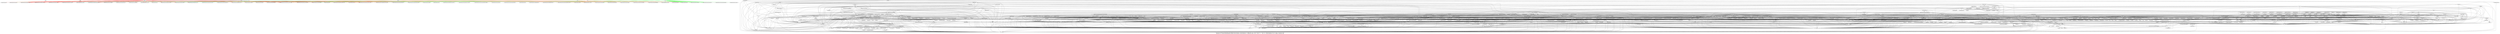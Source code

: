 digraph G {
graph [ fontsize = 36,
label = "/home/cs578user/Desktop/ArchRecOut/chukwa_nb/chukwa-0._RELAX_java_2017-03-07_17_49_15_256/chukwa-0.4.0_relax_clusters.dot"];
	 "adaptor" -> "edu.berkeley.chukwa_xtrace" [color="red"];
	 "adaptor" -> "edu.berkeley.chukwa_xtrace" [color="red"];
	 "adaptor" -> "org.apache.hadoop.chukwa" [color="red"];
	 "adaptor" -> "org.apache.hadoop.chukwa" [color="red"];
	 "adaptor" -> "org.apache.hadoop.chukwa" [color="red"];
	 "adaptor" -> "org.apache.hadoop.chukwa.analysis.salsa.fsm" [color="red"];
	 "adaptor" -> "org.apache.hadoop.chukwa.analysis.salsa.fsm" [color="red"];
	 "adaptor" -> "org.apache.hadoop.chukwa.analysis.salsa.fsm" [color="red"];
	 "adaptor" -> "org.apache.hadoop.chukwa.analysis.salsa.fsm" [color="red"];
	 "adaptor" -> "org.apache.hadoop.chukwa.analysis.salsa.fsm" [color="red"];
	 "adaptor" -> "org.apache.hadoop.chukwa.datacollection" [color="red"];
	 "adaptor" -> "org.apache.hadoop.chukwa.datacollection" [color="red"];
	 "adaptor" -> "org.apache.hadoop.chukwa.datacollection.adaptor" [color="red"];
	 "adaptor" -> "org.apache.hadoop.chukwa.datacollection.adaptor" [color="red"];
	 "adaptor" -> "org.apache.hadoop.chukwa.datacollection.adaptor" [color="red"];
	 "adaptor" -> "org.apache.hadoop.chukwa.datacollection.adaptor" [color="red"];
	 "adaptor" -> "org.apache.hadoop.chukwa.datacollection.adaptor" [color="red"];
	 "adaptor" -> "org.apache.hadoop.chukwa.datacollection.adaptor" [color="red"];
	 "adaptor" -> "org.apache.hadoop.chukwa.datacollection.adaptor" [color="red"];
	 "adaptor" -> "org.apache.hadoop.chukwa.datacollection.adaptor" [color="red"];
	 "adaptor" -> "org.apache.hadoop.chukwa.datacollection.adaptor" [color="red"];
	 "adaptor" -> "org.apache.hadoop.chukwa.datacollection.adaptor" [color="red"];
	 "adaptor" -> "org.apache.hadoop.chukwa.datacollection.adaptor" [color="red"];
	 "adaptor" -> "org.apache.hadoop.chukwa.datacollection.adaptor" [color="red"];
	 "adaptor" -> "org.apache.hadoop.chukwa.datacollection.adaptor" [color="red"];
	 "adaptor" -> "org.apache.hadoop.chukwa.datacollection.adaptor" [color="red"];
	 "adaptor" -> "org.apache.hadoop.chukwa.datacollection.adaptor" [color="red"];
	 "adaptor" -> "org.apache.hadoop.chukwa.datacollection.adaptor" [color="red"];
	 "adaptor" -> "org.apache.hadoop.chukwa.datacollection.adaptor" [color="red"];
	 "adaptor" -> "org.apache.hadoop.chukwa.datacollection.adaptor.filetailer" [color="red"];
	 "adaptor" -> "org.apache.hadoop.chukwa.datacollection.adaptor.filetailer" [color="red"];
	 "adaptor" -> "org.apache.hadoop.chukwa.datacollection.adaptor.filetailer" [color="red"];
	 "adaptor" -> "org.apache.hadoop.chukwa.datacollection.adaptor.filetailer" [color="red"];
	 "adaptor" -> "org.apache.hadoop.chukwa.datacollection.adaptor.filetailer" [color="red"];
	 "adaptor" -> "org.apache.hadoop.chukwa.datacollection.adaptor.filetailer" [color="red"];
	 "adaptor" -> "org.apache.hadoop.chukwa.datacollection.adaptor.filetailer" [color="red"];
	 "adaptor" -> "org.apache.hadoop.chukwa.datacollection.adaptor.filetailer" [color="red"];
	 "adaptor" -> "org.apache.hadoop.chukwa.datacollection.adaptor.filetailer" [color="red"];
	 "adaptor" -> "org.apache.hadoop.chukwa.datacollection.adaptor.filetailer" [color="red"];
	 "adaptor" -> "org.apache.hadoop.chukwa.datacollection.adaptor.filetailer" [color="red"];
	 "adaptor" -> "org.apache.hadoop.chukwa.datacollection.agent" [color="red"];
	 "adaptor" -> "org.apache.hadoop.chukwa.datacollection.agent" [color="red"];
	 "adaptor" -> "org.apache.hadoop.chukwa.datacollection.agent" [color="red"];
	 "adaptor" -> "org.apache.hadoop.chukwa.datacollection.agent" [color="red"];
	 "adaptor" -> "org.apache.hadoop.chukwa.datacollection.agent" [color="red"];
	 "adaptor" -> "org.apache.hadoop.chukwa.datacollection.agent" [color="red"];
	 "adaptor" -> "org.apache.hadoop.chukwa.datacollection.agent" [color="red"];
	 "adaptor" -> "org.apache.hadoop.chukwa.datacollection.agent" [color="red"];
	 "adaptor" -> "org.apache.hadoop.chukwa.datacollection.agent.metrics" [color="red"];
	 "adaptor" -> "org.apache.hadoop.chukwa.datacollection.collector" [color="red"];
	 "adaptor" -> "org.apache.hadoop.chukwa.datacollection.collector" [color="red"];
	 "adaptor" -> "org.apache.hadoop.chukwa.datacollection.collector" [color="red"];
	 "adaptor" -> "org.apache.hadoop.chukwa.datacollection.collector" [color="red"];
	 "adaptor" -> "org.apache.hadoop.chukwa.datacollection.collector" [color="red"];
	 "adaptor" -> "org.apache.hadoop.chukwa.datacollection.collector" [color="red"];
	 "adaptor" -> "org.apache.hadoop.chukwa.datacollection.connector" [color="red"];
	 "adaptor" -> "org.apache.hadoop.chukwa.datacollection.connector" [color="red"];
	 "adaptor" -> "org.apache.hadoop.chukwa.datacollection.controller" [color="red"];
	 "adaptor" -> "org.apache.hadoop.chukwa.datacollection.controller" [color="red"];
	 "adaptor" -> "org.apache.hadoop.chukwa.datacollection.sender" [color="red"];
	 "adaptor" -> "org.apache.hadoop.chukwa.datacollection.sender" [color="red"];
	 "adaptor" -> "org.apache.hadoop.chukwa.datacollection.sender" [color="red"];
	 "adaptor" -> "org.apache.hadoop.chukwa.datacollection.sender.metrics" [color="red"];
	 "adaptor" -> "org.apache.hadoop.chukwa.datacollection.test" [color="red"];
	 "adaptor" -> "org.apache.hadoop.chukwa.datacollection.test" [color="red"];
	 "adaptor" -> "org.apache.hadoop.chukwa.datacollection.test" [color="red"];
	 "adaptor" -> "org.apache.hadoop.chukwa.datacollection.writer" [color="red"];
	 "adaptor" -> "org.apache.hadoop.chukwa.datacollection.writer" [color="red"];
	 "adaptor" -> "org.apache.hadoop.chukwa.datacollection.writer" [color="red"];
	 "adaptor" -> "org.apache.hadoop.chukwa.datacollection.writer" [color="red"];
	 "adaptor" -> "org.apache.hadoop.chukwa.dataloader" [color="red"];
	 "adaptor" -> "org.apache.hadoop.chukwa.dataloader" [color="red"];
	 "adaptor" -> "org.apache.hadoop.chukwa.extraction.demux" [color="red"];
	 "adaptor" -> "org.apache.hadoop.chukwa.extraction.demux.processor.mapper" [color="red"];
	 "adaptor" -> "org.apache.hadoop.chukwa.extraction.demux.processor.mapper" [color="red"];
	 "adaptor" -> "org.apache.hadoop.chukwa.extraction.demux.processor.mapper" [color="red"];
	 "adaptor" -> "org.apache.hadoop.chukwa.extraction.demux.processor.mapper" [color="red"];
	 "adaptor" -> "org.apache.hadoop.chukwa.extraction.demux.processor.mapper" [color="red"];
	 "adaptor" -> "org.apache.hadoop.chukwa.extraction.demux.processor.mapper" [color="red"];
	 "adaptor" -> "org.apache.hadoop.chukwa.extraction.demux.processor.mapper" [color="red"];
	 "adaptor" -> "org.apache.hadoop.chukwa.extraction.demux.processor.mapper" [color="red"];
	 "adaptor" -> "org.apache.hadoop.chukwa.extraction.demux.processor.mapper" [color="red"];
	 "adaptor" -> "org.apache.hadoop.chukwa.extraction.demux.processor.mapper" [color="red"];
	 "adaptor" -> "org.apache.hadoop.chukwa.extraction.demux.processor.mapper" [color="red"];
	 "adaptor" -> "org.apache.hadoop.chukwa.extraction.demux.processor.reducer" [color="red"];
	 "adaptor" -> "org.apache.hadoop.chukwa.extraction.demux.processor.reducer" [color="red"];
	 "adaptor" -> "org.apache.hadoop.chukwa.extraction.demux.processor.reducer" [color="red"];
	 "adaptor" -> "org.apache.hadoop.chukwa.extraction.demux.processor.reducer" [color="red"];
	 "adaptor" -> "org.apache.hadoop.chukwa.extraction.engine" [color="red"];
	 "adaptor" -> "org.apache.hadoop.chukwa.extraction.engine" [color="red"];
	 "adaptor" -> "org.apache.hadoop.chukwa.extraction.engine" [color="red"];
	 "adaptor" -> "org.apache.hadoop.chukwa.extraction.engine" [color="red"];
	 "adaptor" -> "org.apache.hadoop.chukwa.extraction.engine.datasource" [color="red"];
	 "adaptor" -> "org.apache.hadoop.chukwa.extraction.engine.datasource.record" [color="red"];
	 "adaptor" -> "org.apache.hadoop.chukwa.hicc" [color="red"];
	 "adaptor" -> "org.apache.hadoop.chukwa.inputtools" [color="red"];
	 "adaptor" -> "org.apache.hadoop.chukwa.inputtools.jplugin" [color="red"];
	 "adaptor" -> "org.apache.hadoop.chukwa.inputtools.log4j" [color="red"];
	 "adaptor" -> "org.apache.hadoop.chukwa.inputtools.plugin.metrics" [color="red"];
	 "adaptor" -> "org.apache.hadoop.chukwa.rest" [color="red"];
	 "adaptor" -> "org.apache.hadoop.chukwa.rest" [color="red"];
	 "adaptor" -> "org.apache.hadoop.chukwa.rest.bean" [color="red"];
	 "adaptor" -> "org.apache.hadoop.chukwa.rest.services" [color="red"];
	 "adaptor" -> "org.apache.hadoop.chukwa.rest.services" [color="red"];
	 "adaptor" -> "org.apache.hadoop.chukwa.rest.services" [color="red"];
	 "adaptor" -> "org.apache.hadoop.chukwa.rest.services" [color="red"];
	 "adaptor" -> "org.apache.hadoop.chukwa.rest.services" [color="red"];
	 "adaptor" -> "org.apache.hadoop.chukwa.rest.services" [color="red"];
	 "adaptor" -> "org.apache.hadoop.chukwa.rest.services" [color="red"];
	 "adaptor" -> "org.apache.hadoop.chukwa.rest.services" [color="red"];
	 "adaptor" -> "org.apache.hadoop.chukwa.rest.services" [color="red"];
	 "adaptor" -> "org.apache.hadoop.chukwa.rest.services" [color="red"];
	 "adaptor" -> "org.apache.hadoop.chukwa.rest.services" [color="red"];
	 "adaptor" -> "org.apache.hadoop.chukwa.tools.backfilling" [color="red"];
	 "adaptor" -> "org.apache.hadoop.chukwa.tools.backfilling" [color="red"];
	 "adaptor" -> "org.apache.hadoop.chukwa.util" [color="red"];
	 "adaptor" -> "org.apache.hadoop.chukwa.util" [color="red"];
	 "adaptor" -> "org.apache.hadoop.chukwa.util" [color="red"];
	 "adaptor" -> "org.apache.hadoop.chukwa.util" [color="red"];
	 "adaptor" -> "org.apache.hadoop.chukwa.util" [color="red"];
	 "adaptor" -> "org.apache.hadoop.chukwa.validationframework.interceptor" [color="red"];
	 "adaptor" -> "org.apache.hadoop.mapred" [color="red"];
	 "bean" -> "org.apache.hadoop.chukwa" [color="green"];
	 "bean" -> "org.apache.hadoop.chukwa.analysis.salsa.fsm" [color="green"];
	 "bean" -> "org.apache.hadoop.chukwa.database" [color="green"];
	 "bean" -> "org.apache.hadoop.chukwa.database" [color="green"];
	 "bean" -> "org.apache.hadoop.chukwa.datacollection.agent.metrics" [color="green"];
	 "bean" -> "org.apache.hadoop.chukwa.datacollection.agent.metrics" [color="green"];
	 "bean" -> "org.apache.hadoop.chukwa.datacollection.connector" [color="green"];
	 "bean" -> "org.apache.hadoop.chukwa.extraction" [color="green"];
	 "bean" -> "org.apache.hadoop.chukwa.extraction.archive" [color="green"];
	 "bean" -> "org.apache.hadoop.chukwa.extraction.archive" [color="green"];
	 "bean" -> "org.apache.hadoop.chukwa.extraction.archive" [color="green"];
	 "bean" -> "org.apache.hadoop.chukwa.extraction.archive" [color="green"];
	 "bean" -> "org.apache.hadoop.chukwa.extraction.archive" [color="green"];
	 "bean" -> "org.apache.hadoop.chukwa.extraction.archive" [color="green"];
	 "bean" -> "org.apache.hadoop.chukwa.extraction.archive" [color="green"];
	 "bean" -> "org.apache.hadoop.chukwa.extraction.archive" [color="green"];
	 "bean" -> "org.apache.hadoop.chukwa.extraction.archive" [color="green"];
	 "bean" -> "org.apache.hadoop.chukwa.extraction.archive" [color="green"];
	 "bean" -> "org.apache.hadoop.chukwa.extraction.demux" [color="green"];
	 "bean" -> "org.apache.hadoop.chukwa.extraction.demux" [color="green"];
	 "bean" -> "org.apache.hadoop.chukwa.extraction.demux" [color="green"];
	 "bean" -> "org.apache.hadoop.chukwa.extraction.demux.processor.mapper" [color="green"];
	 "bean" -> "org.apache.hadoop.chukwa.extraction.demux.processor.mapper" [color="green"];
	 "bean" -> "org.apache.hadoop.chukwa.extraction.demux.processor.mapper" [color="green"];
	 "bean" -> "org.apache.hadoop.chukwa.extraction.demux.processor.mapper" [color="green"];
	 "bean" -> "org.apache.hadoop.chukwa.extraction.demux.processor.mapper" [color="green"];
	 "bean" -> "org.apache.hadoop.chukwa.extraction.demux.processor.reducer" [color="green"];
	 "bean" -> "org.apache.hadoop.chukwa.extraction.demux.processor.reducer" [color="green"];
	 "bean" -> "org.apache.hadoop.chukwa.extraction.engine" [color="green"];
	 "bean" -> "org.apache.hadoop.chukwa.extraction.engine" [color="green"];
	 "bean" -> "org.apache.hadoop.chukwa.extraction.engine" [color="green"];
	 "bean" -> "org.apache.hadoop.chukwa.extraction.engine.datasource" [color="green"];
	 "bean" -> "org.apache.hadoop.chukwa.extraction.engine.datasource.record" [color="green"];
	 "bean" -> "org.apache.hadoop.chukwa.inputtools.hdfsusage" [color="green"];
	 "bean" -> "org.apache.hadoop.chukwa.inputtools.plugin.pbsnode" [color="green"];
	 "bean" -> "org.apache.hadoop.chukwa.rest" [color="green"];
	 "bean" -> "org.apache.hadoop.chukwa.rest" [color="green"];
	 "bean" -> "org.apache.hadoop.chukwa.rest" [color="green"];
	 "bean" -> "org.apache.hadoop.chukwa.rest" [color="green"];
	 "bean" -> "org.apache.hadoop.chukwa.rest" [color="green"];
	 "bean" -> "org.apache.hadoop.chukwa.rest" [color="green"];
	 "bean" -> "org.apache.hadoop.chukwa.rest" [color="green"];
	 "bean" -> "org.apache.hadoop.chukwa.rest" [color="green"];
	 "bean" -> "org.apache.hadoop.chukwa.rest" [color="green"];
	 "bean" -> "org.apache.hadoop.chukwa.rest" [color="green"];
	 "bean" -> "org.apache.hadoop.chukwa.rest.bean" [color="green"];
	 "bean" -> "org.apache.hadoop.chukwa.rest.bean" [color="green"];
	 "bean" -> "org.apache.hadoop.chukwa.rest.bean" [color="green"];
	 "bean" -> "org.apache.hadoop.chukwa.rest.bean" [color="green"];
	 "bean" -> "org.apache.hadoop.chukwa.rest.resource" [color="green"];
	 "bean" -> "org.apache.hadoop.chukwa.rest.resource" [color="green"];
	 "bean" -> "org.apache.hadoop.chukwa.rest.resource" [color="green"];
	 "bean" -> "org.apache.hadoop.chukwa.rest.resource" [color="green"];
	 "bean" -> "org.apache.hadoop.chukwa.rest.resource" [color="green"];
	 "bean" -> "org.apache.hadoop.chukwa.rest.resource" [color="green"];
	 "bean" -> "org.apache.hadoop.chukwa.rest.resource" [color="green"];
	 "bean" -> "org.apache.hadoop.chukwa.rest.resource" [color="green"];
	 "bean" -> "org.apache.hadoop.chukwa.rest.services" [color="green"];
	 "bean" -> "org.apache.hadoop.chukwa.rest.services" [color="green"];
	 "bean" -> "org.apache.hadoop.chukwa.util" [color="green"];
	 "bean" -> "org.apache.hadoop.chukwa.validationframework.interceptor" [color="green"];
	 "gui" -> "org.apache.hadoop.chukwa.analysis.salsa.visualization" [color="chocolate2"];
	 "gui" -> "org.apache.hadoop.chukwa.hicc" [color="chocolate2"];
	 "gui" -> "org.apache.hadoop.chukwa.hicc" [color="chocolate2"];
	 "gui" -> "org.apache.hadoop.chukwa.hicc" [color="chocolate2"];
	 "gui" -> "org.apache.hadoop.chukwa.rest.actions" [color="chocolate2"];
	 "gui" -> "org.apache.hadoop.chukwa.rest.actions" [color="chocolate2"];
	 "gui" -> "org.apache.hadoop.chukwa.rest.bean" [color="chocolate2"];
	 "gui" -> "org.apache.hadoop.chukwa.rest.bean" [color="chocolate2"];
	 "io" -> "edu.berkeley.chukwa_xtrace" [color="aquamarine"];
	 "io" -> "org.apache.hadoop.chukwa" [color="aquamarine"];
	 "io" -> "org.apache.hadoop.chukwa" [color="aquamarine"];
	 "io" -> "org.apache.hadoop.chukwa" [color="aquamarine"];
	 "io" -> "org.apache.hadoop.chukwa" [color="aquamarine"];
	 "io" -> "org.apache.hadoop.chukwa" [color="aquamarine"];
	 "io" -> "org.apache.hadoop.chukwa.analysis.salsa.fsm" [color="aquamarine"];
	 "io" -> "org.apache.hadoop.chukwa.analysis.salsa.fsm" [color="aquamarine"];
	 "io" -> "org.apache.hadoop.chukwa.analysis.salsa.fsm" [color="aquamarine"];
	 "io" -> "org.apache.hadoop.chukwa.analysis.salsa.fsm" [color="aquamarine"];
	 "io" -> "org.apache.hadoop.chukwa.analysis.salsa.visualization" [color="aquamarine"];
	 "io" -> "org.apache.hadoop.chukwa.database" [color="aquamarine"];
	 "io" -> "org.apache.hadoop.chukwa.database" [color="aquamarine"];
	 "io" -> "org.apache.hadoop.chukwa.database" [color="aquamarine"];
	 "io" -> "org.apache.hadoop.chukwa.datacollection.adaptor" [color="aquamarine"];
	 "io" -> "org.apache.hadoop.chukwa.datacollection.adaptor.filetailer" [color="aquamarine"];
	 "io" -> "org.apache.hadoop.chukwa.datacollection.adaptor.filetailer" [color="aquamarine"];
	 "io" -> "org.apache.hadoop.chukwa.datacollection.adaptor.filetailer" [color="aquamarine"];
	 "io" -> "org.apache.hadoop.chukwa.datacollection.collector.servlet" [color="aquamarine"];
	 "io" -> "org.apache.hadoop.chukwa.datacollection.collector.servlet" [color="aquamarine"];
	 "io" -> "org.apache.hadoop.chukwa.datacollection.sender" [color="aquamarine"];
	 "io" -> "org.apache.hadoop.chukwa.datacollection.writer" [color="aquamarine"];
	 "io" -> "org.apache.hadoop.chukwa.datacollection.writer" [color="aquamarine"];
	 "io" -> "org.apache.hadoop.chukwa.datacollection.writer" [color="aquamarine"];
	 "io" -> "org.apache.hadoop.chukwa.datacollection.writer" [color="aquamarine"];
	 "io" -> "org.apache.hadoop.chukwa.dataloader" [color="aquamarine"];
	 "io" -> "org.apache.hadoop.chukwa.extraction.archive" [color="aquamarine"];
	 "io" -> "org.apache.hadoop.chukwa.extraction.demux" [color="aquamarine"];
	 "io" -> "org.apache.hadoop.chukwa.extraction.demux.processor" [color="aquamarine"];
	 "io" -> "org.apache.hadoop.chukwa.hicc" [color="aquamarine"];
	 "io" -> "org.apache.hadoop.chukwa.hicc" [color="aquamarine"];
	 "io" -> "org.apache.hadoop.chukwa.inputtools.log4j" [color="aquamarine"];
	 "io" -> "org.apache.hadoop.chukwa.rest.objects" [color="aquamarine"];
	 "io" -> "org.apache.hadoop.chukwa.rest.objects" [color="aquamarine"];
	 "io" -> "org.apache.hadoop.chukwa.rest.objects" [color="aquamarine"];
	 "io" -> "org.apache.hadoop.chukwa.rest.objects" [color="aquamarine"];
	 "io" -> "org.apache.hadoop.chukwa.rest.objects" [color="aquamarine"];
	 "io" -> "org.apache.hadoop.chukwa.tools.backfilling" [color="aquamarine"];
	 "io" -> "org.apache.hadoop.chukwa.util" [color="aquamarine"];
	 "io" -> "org.apache.hadoop.chukwa.util" [color="aquamarine"];
	 "io" -> "org.apache.hadoop.chukwa.util" [color="aquamarine"];
	 "io" -> "org.apache.hadoop.chukwa.util" [color="aquamarine"];
	 "io" -> "org.apache.hadoop.chukwa.util" [color="aquamarine"];
	 "math" -> "org.apache.hadoop.chukwa.rest.objects" [color="brown"];
	 "math" -> "org.apache.hadoop.chukwa.rest.objects" [color="brown"];
	 "math" -> "org.apache.hadoop.chukwa.rest.objects" [color="brown"];
	 "math" -> "org.apache.hadoop.chukwa.rest.objects" [color="brown"];
	 "math" -> "org.apache.hadoop.chukwa.rest.objects" [color="brown"];
	 "math" -> "org.apache.hadoop.chukwa.rest.objects" [color="brown"];
	 "math" -> "org.apache.hadoop.chukwa.rest.objects" [color="brown"];
	 "no_match" -> "org.apache.hadoop.chukwa" [color="black"];
	 "no_match" -> "org.apache.hadoop.chukwa.analysis.salsa.fsm" [color="black"];
	 "no_match" -> "org.apache.hadoop.chukwa.datacollection.agent" [color="black"];
	 "no_match" -> "org.apache.hadoop.chukwa.datacollection.agent.metrics" [color="black"];
	 "no_match" -> "org.apache.hadoop.chukwa.datacollection.controller" [color="black"];
	 "no_match" -> "org.apache.hadoop.chukwa.datacollection.writer" [color="black"];
	 "no_match" -> "org.apache.hadoop.chukwa.datastore" [color="black"];
	 "no_match" -> "org.apache.hadoop.chukwa.extraction.demux.processor" [color="black"];
	 "no_match" -> "org.apache.hadoop.chukwa.extraction.demux.processor.mapper" [color="black"];
	 "no_match" -> "org.apache.hadoop.chukwa.extraction.engine" [color="black"];
	 "no_match" -> "org.apache.hadoop.chukwa.rest" [color="black"];
	 "no_match" -> "org.apache.hadoop.chukwa.rest.objects" [color="black"];
	 "security" -> "edu.berkeley.chukwa_xtrace" [color="burlywood"];
	 "security" -> "org.apache.hadoop.chukwa" [color="burlywood"];
	 "security" -> "org.apache.hadoop.chukwa" [color="burlywood"];
	 "security" -> "org.apache.hadoop.chukwa" [color="burlywood"];
	 "security" -> "org.apache.hadoop.chukwa" [color="burlywood"];
	 "security" -> "org.apache.hadoop.chukwa.analysis.salsa.fsm" [color="burlywood"];
	 "security" -> "org.apache.hadoop.chukwa.database" [color="burlywood"];
	 "security" -> "org.apache.hadoop.chukwa.database" [color="burlywood"];
	 "security" -> "org.apache.hadoop.chukwa.database" [color="burlywood"];
	 "security" -> "org.apache.hadoop.chukwa.database" [color="burlywood"];
	 "security" -> "org.apache.hadoop.chukwa.database" [color="burlywood"];
	 "security" -> "org.apache.hadoop.chukwa.database" [color="burlywood"];
	 "security" -> "org.apache.hadoop.chukwa.database" [color="burlywood"];
	 "security" -> "org.apache.hadoop.chukwa.database" [color="burlywood"];
	 "security" -> "org.apache.hadoop.chukwa.database" [color="burlywood"];
	 "security" -> "org.apache.hadoop.chukwa.datacollection" [color="burlywood"];
	 "security" -> "org.apache.hadoop.chukwa.datacollection.adaptor.filetailer" [color="burlywood"];
	 "security" -> "org.apache.hadoop.chukwa.datacollection.agent" [color="burlywood"];
	 "security" -> "org.apache.hadoop.chukwa.datacollection.collector" [color="burlywood"];
	 "security" -> "org.apache.hadoop.chukwa.datacollection.collector.servlet" [color="burlywood"];
	 "security" -> "org.apache.hadoop.chukwa.datacollection.collector.servlet" [color="burlywood"];
	 "security" -> "org.apache.hadoop.chukwa.datacollection.connector.http" [color="burlywood"];
	 "security" -> "org.apache.hadoop.chukwa.datacollection.sender" [color="burlywood"];
	 "security" -> "org.apache.hadoop.chukwa.datacollection.sender" [color="burlywood"];
	 "security" -> "org.apache.hadoop.chukwa.datacollection.test" [color="burlywood"];
	 "security" -> "org.apache.hadoop.chukwa.datacollection.writer" [color="burlywood"];
	 "security" -> "org.apache.hadoop.chukwa.datacollection.writer" [color="burlywood"];
	 "security" -> "org.apache.hadoop.chukwa.datacollection.writer" [color="burlywood"];
	 "security" -> "org.apache.hadoop.chukwa.datacollection.writer" [color="burlywood"];
	 "security" -> "org.apache.hadoop.chukwa.datacollection.writer" [color="burlywood"];
	 "security" -> "org.apache.hadoop.chukwa.datacollection.writer" [color="burlywood"];
	 "security" -> "org.apache.hadoop.chukwa.datacollection.writer.localfs" [color="burlywood"];
	 "security" -> "org.apache.hadoop.chukwa.datacollection.writer.localfs" [color="burlywood"];
	 "security" -> "org.apache.hadoop.chukwa.dataloader" [color="burlywood"];
	 "security" -> "org.apache.hadoop.chukwa.dataloader" [color="burlywood"];
	 "security" -> "org.apache.hadoop.chukwa.dataloader" [color="burlywood"];
	 "security" -> "org.apache.hadoop.chukwa.dataloader" [color="burlywood"];
	 "security" -> "org.apache.hadoop.chukwa.datastore" [color="burlywood"];
	 "security" -> "org.apache.hadoop.chukwa.datastore" [color="burlywood"];
	 "security" -> "org.apache.hadoop.chukwa.extraction.archive" [color="burlywood"];
	 "security" -> "org.apache.hadoop.chukwa.extraction.demux" [color="burlywood"];
	 "security" -> "org.apache.hadoop.chukwa.extraction.demux" [color="burlywood"];
	 "security" -> "org.apache.hadoop.chukwa.extraction.demux" [color="burlywood"];
	 "security" -> "org.apache.hadoop.chukwa.extraction.demux" [color="burlywood"];
	 "security" -> "org.apache.hadoop.chukwa.extraction.demux" [color="burlywood"];
	 "security" -> "org.apache.hadoop.chukwa.extraction.demux" [color="burlywood"];
	 "security" -> "org.apache.hadoop.chukwa.extraction.demux" [color="burlywood"];
	 "security" -> "org.apache.hadoop.chukwa.extraction.demux.processor.mapper" [color="burlywood"];
	 "security" -> "org.apache.hadoop.chukwa.extraction.demux.processor.mapper" [color="burlywood"];
	 "security" -> "org.apache.hadoop.chukwa.extraction.demux.processor.mapper" [color="burlywood"];
	 "security" -> "org.apache.hadoop.chukwa.extraction.demux.processor.mapper" [color="burlywood"];
	 "security" -> "org.apache.hadoop.chukwa.extraction.demux.processor.mapper" [color="burlywood"];
	 "security" -> "org.apache.hadoop.chukwa.extraction.demux.processor.mapper" [color="burlywood"];
	 "security" -> "org.apache.hadoop.chukwa.extraction.demux.processor.mapper" [color="burlywood"];
	 "security" -> "org.apache.hadoop.chukwa.extraction.demux.processor.mapper" [color="burlywood"];
	 "security" -> "org.apache.hadoop.chukwa.extraction.demux.processor.mapper" [color="burlywood"];
	 "security" -> "org.apache.hadoop.chukwa.extraction.demux.processor.mapper" [color="burlywood"];
	 "security" -> "org.apache.hadoop.chukwa.extraction.demux.processor.mapper" [color="burlywood"];
	 "security" -> "org.apache.hadoop.chukwa.extraction.demux.processor.mapper" [color="burlywood"];
	 "security" -> "org.apache.hadoop.chukwa.extraction.demux.processor.mapper" [color="burlywood"];
	 "security" -> "org.apache.hadoop.chukwa.extraction.demux.processor.mapper" [color="burlywood"];
	 "security" -> "org.apache.hadoop.chukwa.extraction.demux.processor.mapper" [color="burlywood"];
	 "security" -> "org.apache.hadoop.chukwa.extraction.demux.processor.mapper" [color="burlywood"];
	 "security" -> "org.apache.hadoop.chukwa.extraction.demux.processor.mapper" [color="burlywood"];
	 "security" -> "org.apache.hadoop.chukwa.extraction.demux.processor.mapper" [color="burlywood"];
	 "security" -> "org.apache.hadoop.chukwa.extraction.demux.processor.mapper" [color="burlywood"];
	 "security" -> "org.apache.hadoop.chukwa.extraction.demux.processor.reducer" [color="burlywood"];
	 "security" -> "org.apache.hadoop.chukwa.extraction.engine" [color="burlywood"];
	 "security" -> "org.apache.hadoop.chukwa.extraction.engine.datasource" [color="burlywood"];
	 "security" -> "org.apache.hadoop.chukwa.extraction.engine.datasource" [color="burlywood"];
	 "security" -> "org.apache.hadoop.chukwa.extraction.engine.datasource.database" [color="burlywood"];
	 "security" -> "org.apache.hadoop.chukwa.extraction.engine.datasource.record" [color="burlywood"];
	 "security" -> "org.apache.hadoop.chukwa.extraction.engine.datasource.record" [color="burlywood"];
	 "security" -> "org.apache.hadoop.chukwa.extraction.engine.datasource.record" [color="burlywood"];
	 "security" -> "org.apache.hadoop.chukwa.extraction.engine.datasource.record" [color="burlywood"];
	 "security" -> "org.apache.hadoop.chukwa.hicc" [color="burlywood"];
	 "security" -> "org.apache.hadoop.chukwa.hicc" [color="burlywood"];
	 "security" -> "org.apache.hadoop.chukwa.hicc" [color="burlywood"];
	 "security" -> "org.apache.hadoop.chukwa.hicc" [color="burlywood"];
	 "security" -> "org.apache.hadoop.chukwa.hicc" [color="burlywood"];
	 "security" -> "org.apache.hadoop.chukwa.hicc" [color="burlywood"];
	 "security" -> "org.apache.hadoop.chukwa.hicc" [color="burlywood"];
	 "security" -> "org.apache.hadoop.chukwa.hicc" [color="burlywood"];
	 "security" -> "org.apache.hadoop.chukwa.hicc" [color="burlywood"];
	 "security" -> "org.apache.hadoop.chukwa.hicc" [color="burlywood"];
	 "security" -> "org.apache.hadoop.chukwa.inputtools" [color="burlywood"];
	 "security" -> "org.apache.hadoop.chukwa.inputtools.hdfsusage" [color="burlywood"];
	 "security" -> "org.apache.hadoop.chukwa.inputtools.hdfsusage" [color="burlywood"];
	 "security" -> "org.apache.hadoop.chukwa.inputtools.jplugin" [color="burlywood"];
	 "security" -> "org.apache.hadoop.chukwa.inputtools.log4j" [color="burlywood"];
	 "security" -> "org.apache.hadoop.chukwa.inputtools.log4j" [color="burlywood"];
	 "security" -> "org.apache.hadoop.chukwa.inputtools.log4j" [color="burlywood"];
	 "security" -> "org.apache.hadoop.chukwa.inputtools.log4j" [color="burlywood"];
	 "security" -> "org.apache.hadoop.chukwa.inputtools.mdl" [color="burlywood"];
	 "security" -> "org.apache.hadoop.chukwa.inputtools.mdl" [color="burlywood"];
	 "security" -> "org.apache.hadoop.chukwa.inputtools.mdl" [color="burlywood"];
	 "security" -> "org.apache.hadoop.chukwa.inputtools.mdl" [color="burlywood"];
	 "security" -> "org.apache.hadoop.chukwa.inputtools.mdl" [color="burlywood"];
	 "security" -> "org.apache.hadoop.chukwa.inputtools.mdl" [color="burlywood"];
	 "security" -> "org.apache.hadoop.chukwa.inputtools.plugin" [color="burlywood"];
	 "security" -> "org.apache.hadoop.chukwa.inputtools.plugin.metrics" [color="burlywood"];
	 "security" -> "org.apache.hadoop.chukwa.inputtools.plugin.nodeactivity" [color="burlywood"];
	 "security" -> "org.apache.hadoop.chukwa.rest" [color="burlywood"];
	 "security" -> "org.apache.hadoop.chukwa.rest.actions" [color="burlywood"];
	 "security" -> "org.apache.hadoop.chukwa.rest.actions" [color="burlywood"];
	 "security" -> "org.apache.hadoop.chukwa.rest.actions" [color="burlywood"];
	 "security" -> "org.apache.hadoop.chukwa.rest.actions" [color="burlywood"];
	 "security" -> "org.apache.hadoop.chukwa.rest.actions" [color="burlywood"];
	 "security" -> "org.apache.hadoop.chukwa.rest.actions" [color="burlywood"];
	 "security" -> "org.apache.hadoop.chukwa.rest.actions" [color="burlywood"];
	 "security" -> "org.apache.hadoop.chukwa.rest.actions" [color="burlywood"];
	 "security" -> "org.apache.hadoop.chukwa.rest.actions" [color="burlywood"];
	 "security" -> "org.apache.hadoop.chukwa.rest.actions" [color="burlywood"];
	 "security" -> "org.apache.hadoop.chukwa.rest.actions" [color="burlywood"];
	 "security" -> "org.apache.hadoop.chukwa.rest.actions" [color="burlywood"];
	 "security" -> "org.apache.hadoop.chukwa.rest.actions" [color="burlywood"];
	 "security" -> "org.apache.hadoop.chukwa.rest.bean" [color="burlywood"];
	 "security" -> "org.apache.hadoop.chukwa.rest.bean" [color="burlywood"];
	 "security" -> "org.apache.hadoop.chukwa.rest.bean" [color="burlywood"];
	 "security" -> "org.apache.hadoop.chukwa.rest.bean" [color="burlywood"];
	 "security" -> "org.apache.hadoop.chukwa.rest.bean" [color="burlywood"];
	 "security" -> "org.apache.hadoop.chukwa.rest.objects" [color="burlywood"];
	 "security" -> "org.apache.hadoop.chukwa.rest.objects" [color="burlywood"];
	 "security" -> "org.apache.hadoop.chukwa.rest.resource" [color="burlywood"];
	 "security" -> "org.apache.hadoop.chukwa.rest.resource" [color="burlywood"];
	 "security" -> "org.apache.hadoop.chukwa.rest.resource" [color="burlywood"];
	 "security" -> "org.apache.hadoop.chukwa.rest.services" [color="burlywood"];
	 "security" -> "org.apache.hadoop.chukwa.rest.services" [color="burlywood"];
	 "security" -> "org.apache.hadoop.chukwa.rest.services" [color="burlywood"];
	 "security" -> "org.apache.hadoop.chukwa.tools" [color="burlywood"];
	 "security" -> "org.apache.hadoop.chukwa.util" [color="burlywood"];
	 "security" -> "org.apache.hadoop.chukwa.util" [color="burlywood"];
	 "security" -> "org.apache.hadoop.chukwa.util" [color="burlywood"];
	 "security" -> "org.apache.hadoop.chukwa.util" [color="burlywood"];
	 "security" -> "org.apache.hadoop.chukwa.util" [color="burlywood"];
	 "security" -> "org.apache.hadoop.chukwa.util" [color="burlywood"];
	 "security" -> "org.apache.hadoop.chukwa.util" [color="burlywood"];
	 "security" -> "org.apache.hadoop.chukwa.util" [color="burlywood"];
	 "security" -> "org.apache.hadoop.chukwa.util" [color="burlywood"];
	 "security" -> "org.apache.hadoop.chukwa.util" [color="burlywood"];
	 "security" -> "org.apache.hadoop.chukwa.util" [color="burlywood"];
	 "security" -> "org.apache.hadoop.chukwa.util" [color="burlywood"];
	 "security" -> "org.apache.hadoop.chukwa.util" [color="burlywood"];
	 "security" -> "org.apache.hadoop.chukwa.validationframework" [color="burlywood"];
	 "security" -> "org.apache.hadoop.chukwa.validationframework" [color="burlywood"];
	 "security" -> "org.apache.hadoop.chukwa.validationframework.interceptor" [color="burlywood"];
	 "security" -> "org.apache.hadoop.chukwa.validationframework.util" [color="burlywood"];
	 "security" -> "org.apache.hadoop.chukwa.validationframework.util" [color="burlywood"];
	 "security" -> "org.apache.hadoop.metrics.spi" [color="burlywood"];
	 "sound" -> "org.apache.hadoop.chukwa.extraction.demux.processor.mapper" [color="chartreuse"];
	 "sound" -> "org.apache.hadoop.chukwa.inputtools" [color="chartreuse"];
	 "xml" -> "org.apache.hadoop.chukwa" [color="coral"];
	 "xml" -> "org.apache.hadoop.chukwa" [color="coral"];
	 "xml" -> "org.apache.hadoop.chukwa" [color="coral"];
	 "xml" -> "org.apache.hadoop.chukwa.conf" [color="coral"];
	 "xml" -> "org.apache.hadoop.chukwa.datacollection.sender.metrics" [color="coral"];
	 "xml" -> "org.apache.hadoop.chukwa.extraction.demux" [color="coral"];
	 "xml" -> "org.apache.hadoop.chukwa.extraction.demux.processor.mapper" [color="coral"];
	 "xml" -> "org.apache.hadoop.chukwa.extraction.demux.processor.mapper" [color="coral"];
	 "xml" -> "org.apache.hadoop.chukwa.extraction.demux.processor.reducer" [color="coral"];
	 "xml" -> "org.apache.hadoop.chukwa.extraction.demux.processor.reducer" [color="coral"];
	 "xml" -> "org.apache.hadoop.chukwa.extraction.engine" [color="coral"];
	 "xml" -> "org.apache.hadoop.chukwa.hicc" [color="coral"];
	 "xml" -> "org.apache.hadoop.chukwa.inputtools.hdfsusage" [color="coral"];
	 "xml" -> "org.apache.hadoop.chukwa.inputtools.hdfsusage" [color="coral"];
	 "xml" -> "org.apache.hadoop.chukwa.inputtools.hdfsusage" [color="coral"];
	 "xml" -> "org.apache.hadoop.chukwa.inputtools.jplugin" [color="coral"];
	 "xml" -> "org.apache.hadoop.chukwa.inputtools.jplugin" [color="coral"];
	 "xml" -> "org.apache.hadoop.chukwa.inputtools.jplugin" [color="coral"];
	 "xml" -> "org.apache.hadoop.chukwa.inputtools.jplugin" [color="coral"];
	 "xml" -> "org.apache.hadoop.chukwa.inputtools.plugin" [color="coral"];
	 "xml" -> "org.apache.hadoop.chukwa.rest" [color="coral"];
	 "xml" -> "org.apache.hadoop.chukwa.rest.actions" [color="coral"];
	 "xml" -> "org.apache.hadoop.chukwa.rest.actions" [color="coral"];
	 "xml" -> "org.apache.hadoop.chukwa.util" [color="coral"];
	 "xml" -> "org.apache.hadoop.chukwa.util" [color="coral"];
	 "xml" -> "org.apache.hadoop.chukwa.util" [color="coral"];
	 "xml" -> "org.apache.hadoop.chukwa.util" [color="coral"];
	 "AbstractAdaptor" -> "Adaptor";
	 "AbstractAdaptor" -> "AdaptorException";
	 "AbstractAdaptor" -> "AdaptorManager";
	 "AbstractAdaptor" -> "AdaptorShutdownPolicy";
	 "AbstractAdaptor" -> "ChunkReceiver";
	 "AbstractMetricsContext" -> "AbstractMetricsContext#1";
	 "AbstractMetricsContext" -> "AbstractMetricsContext#MetricMap";
	 "AbstractMetricsContext" -> "AbstractMetricsContext#RecordMap";
	 "AbstractMetricsContext" -> "AbstractMetricsContext#TagMap";
	 "AbstractMetricsContext" -> "ContextFactory";
	 "AbstractMetricsContext" -> "MetricValue";
	 "AbstractMetricsContext" -> "MetricsContext";
	 "AbstractMetricsContext" -> "MetricsException";
	 "AbstractMetricsContext" -> "MetricsRecord";
	 "AbstractMetricsContext" -> "MetricsRecordImpl";
	 "AbstractMetricsContext" -> "OutputRecord";
	 "AbstractMetricsContext" -> "Updater";
	 "AbstractMetricsContext#1" -> "AbstractMetricsContext";
	 "AbstractMetricsContext#MetricMap" -> "AbstractMetricsContext";
	 "AbstractMetricsContext#RecordMap" -> "AbstractMetricsContext";
	 "AbstractMetricsContext#RecordMap" -> "AbstractMetricsContext#MetricMap";
	 "AbstractMetricsContext#RecordMap" -> "AbstractMetricsContext#TagMap";
	 "AbstractMetricsContext#TagMap" -> "AbstractMetricsContext";
	 "AbstractProcessor" -> "ChukwaArchiveKey";
	 "AbstractProcessor" -> "ChukwaRecord";
	 "AbstractProcessor" -> "ChukwaRecordKey";
	 "AbstractProcessor" -> "Chunk";
	 "AbstractProcessor" -> "ChunkSaver";
	 "AbstractProcessor" -> "Logger";
	 "AbstractProcessor" -> "MapProcessor";
	 "AbstractProcessor" -> "OutputCollector";
	 "AbstractProcessor" -> "RecordConstants";
	 "AbstractProcessor" -> "Reporter";
	 "AbstractWrapper" -> "Adaptor";
	 "AbstractWrapper" -> "AdaptorException";
	 "AbstractWrapper" -> "AdaptorFactory";
	 "AbstractWrapper" -> "AdaptorManager";
	 "AbstractWrapper" -> "AdaptorShutdownPolicy";
	 "AbstractWrapper" -> "Chunk";
	 "AbstractWrapper" -> "ChunkReceiver";
	 "AbstractWrapper" -> "NotifyOnCommitAdaptor";
	 "Adaptor" -> "AdaptorException";
	 "Adaptor" -> "AdaptorManager";
	 "Adaptor" -> "AdaptorShutdownPolicy";
	 "Adaptor" -> "ChunkReceiver";
	 "AdaptorFactory" -> "Adaptor";
	 "AdaptorFactory" -> "ChukwaAgent";
	 "AdaptorFactory" -> "Logger";
	 "AdaptorManager" -> "Adaptor";
	 "AdaptorManager" -> "AdaptorManager#1";
	 "AdaptorManager" -> "AdaptorShutdownPolicy";
	 "AdaptorManager" -> "Configuration";
	 "AdaptorManager#1" -> "Adaptor";
	 "AdaptorManager#1" -> "AdaptorManager";
	 "AdaptorManager#1" -> "AdaptorShutdownPolicy";
	 "AdaptorManager#1" -> "Configuration";
	 "AdaptorResetThread" -> "Adaptor";
	 "AdaptorResetThread" -> "AdaptorResetThread#AdaptorStat";
	 "AdaptorResetThread" -> "AdaptorShutdownPolicy";
	 "AdaptorResetThread" -> "ChukwaAgent";
	 "AdaptorResetThread" -> "ChukwaAgent#Offset";
	 "AdaptorResetThread" -> "ChukwaHttpSender";
	 "AdaptorResetThread" -> "ChukwaHttpSender#CommitListEntry";
	 "AdaptorResetThread" -> "Configuration";
	 "AdaptorResetThread" -> "Logger";
	 "AdaptorResetThread#AdaptorStat" -> "AdaptorResetThread";
	 "AgentActivityMBean" -> "MBeanUtil";
	 "AgentActivityMBean" -> "MetricsDynamicMBeanBase";
	 "AgentActivityMBean" -> "MetricsRegistry";
	 "AgentControlSocketListener" -> "AgentControlSocketListener#ListenThread";
	 "AgentControlSocketListener" -> "ChukwaAgent";
	 "AgentControlSocketListener" -> "Configuration";
	 "AgentControlSocketListener" -> "Logger";
	 "AgentControlSocketListener#ListenThread" -> "AdaptorException";
	 "AgentControlSocketListener#ListenThread" -> "AdaptorShutdownPolicy";
	 "AgentControlSocketListener#ListenThread" -> "AgentControlSocketListener";
	 "AgentControlSocketListener#ListenThread" -> "ChukwaAgent";
	 "AgentControlSocketListener#ListenThread" -> "Connector";
	 "AgentControlSocketListener#ListenThread" -> "Logger";
	 "AgentMetrics" -> "AgentActivityMBean";
	 "AgentMetrics" -> "MetricsBase";
	 "AgentMetrics" -> "MetricsContext";
	 "AgentMetrics" -> "MetricsIntValue";
	 "AgentMetrics" -> "MetricsRecord";
	 "AgentMetrics" -> "MetricsRegistry";
	 "AgentMetrics" -> "MetricsTimeVaryingInt";
	 "AgentMetrics" -> "MetricsUtil";
	 "AgentMetrics" -> "Updater";
	 "Aggregator" -> "DatabaseWriter";
	 "Aggregator" -> "Log";
	 "Aggregator" -> "LogFactory";
	 "Aggregator" -> "Macro";
	 "AsyncAckSender" -> "Adaptor";
	 "AsyncAckSender" -> "AdaptorResetThread";
	 "AsyncAckSender" -> "AsyncAckSender#CommitPollThread";
	 "AsyncAckSender" -> "AsyncAckSender#DelayedCommit";
	 "AsyncAckSender" -> "ChukwaAgent";
	 "AsyncAckSender" -> "ChukwaHttpSender";
	 "AsyncAckSender" -> "ChukwaHttpSender#CommitListEntry";
	 "AsyncAckSender" -> "Configuration";
	 "AsyncAckSender" -> "DataFactory";
	 "AsyncAckSender" -> "HttpMethodBase";
	 "AsyncAckSender" -> "Logger";
	 "AsyncAckSender" -> "PostMethod";
	 "AsyncAckSender" -> "RetryListOfCollectors";
	 "AsyncAckSender#CommitPollThread" -> "Adaptor";
	 "AsyncAckSender#CommitPollThread" -> "AdaptorResetThread";
	 "AsyncAckSender#CommitPollThread" -> "AsyncAckSender";
	 "AsyncAckSender#CommitPollThread" -> "AsyncAckSender#DelayedCommit";
	 "AsyncAckSender#CommitPollThread" -> "ChukwaAgent";
	 "AsyncAckSender#CommitPollThread" -> "ChukwaAgent#Offset";
	 "AsyncAckSender#CommitPollThread" -> "ChukwaHttpSender";
	 "AsyncAckSender#CommitPollThread" -> "Configuration";
	 "AsyncAckSender#CommitPollThread" -> "GetMethod";
	 "AsyncAckSender#CommitPollThread" -> "HttpMethodBase";
	 "AsyncAckSender#CommitPollThread" -> "Logger";
	 "AsyncAckSender#DelayedCommit" -> "Adaptor";
	 "AsyncAckSender#DelayedCommit" -> "AsyncAckSender";
	 "AsyncAckSender#DelayedCommit" -> "ChukwaHttpSender";
	 "AsyncAckSender#DelayedCommit" -> "ChukwaHttpSender#CommitListEntry";
	 "BackfillingLoader" -> "Adaptor";
	 "BackfillingLoader" -> "AdaptorException";
	 "BackfillingLoader" -> "AdaptorFactory";
	 "BackfillingLoader" -> "AdaptorManager";
	 "BackfillingLoader" -> "AdaptorShutdownPolicy";
	 "BackfillingLoader" -> "ChukwaConfiguration";
	 "BackfillingLoader" -> "ChunkImpl";
	 "BackfillingLoader" -> "ChunkQueue";
	 "BackfillingLoader" -> "ChunkReceiver";
	 "BackfillingLoader" -> "Configuration";
	 "BackfillingLoader" -> "Connector";
	 "BackfillingLoader" -> "DataFactory";
	 "BackfillingLoader" -> "Logger";
	 "BackfillingLoader" -> "QueueToWriterConnector";
	 "CatalogBean" -> "Log";
	 "CatalogBean" -> "LogFactory";
	 "CatalogBean" -> "WidgetBean";
	 "CategoryBean" -> "Log";
	 "CategoryBean" -> "LogFactory";
	 "CharFileTailingAdaptorUTF8" -> "Adaptor";
	 "CharFileTailingAdaptorUTF8" -> "Chunk";
	 "CharFileTailingAdaptorUTF8" -> "ChunkImpl";
	 "CharFileTailingAdaptorUTF8" -> "ChunkReceiver";
	 "CharFileTailingAdaptorUTF8" -> "FileTailingAdaptor";
	 "CharFileTailingAdaptorUTF8NewLineEscaped" -> "Adaptor";
	 "CharFileTailingAdaptorUTF8NewLineEscaped" -> "Chunk";
	 "CharFileTailingAdaptorUTF8NewLineEscaped" -> "ChunkImpl";
	 "CharFileTailingAdaptorUTF8NewLineEscaped" -> "ChunkReceiver";
	 "CharFileTailingAdaptorUTF8NewLineEscaped" -> "FileTailingAdaptor";
	 "CharFileTailingAdaptorUTF8NewLineEscaped" -> "RecordConstants";
	 "Chart" -> "ColorPicker";
	 "Chart" -> "XssFilter";
	 "ChukwaAgent" -> "Adaptor";
	 "ChukwaAgent" -> "AdaptorException";
	 "ChukwaAgent" -> "AdaptorFactory";
	 "ChukwaAgent" -> "AdaptorManager";
	 "ChukwaAgent" -> "AdaptorNamingUtils";
	 "ChukwaAgent" -> "AdaptorShutdownPolicy";
	 "ChukwaAgent" -> "AgentControlSocketListener";
	 "ChukwaAgent" -> "AgentMetrics";
	 "ChukwaAgent" -> "ChukwaAgent#1";
	 "ChukwaAgent" -> "ChukwaAgent#AlreadyRunningException";
	 "ChukwaAgent" -> "ChukwaAgent#CheckpointTask";
	 "ChukwaAgent" -> "ChukwaAgent#Offset";
	 "ChukwaAgent" -> "ChunkQueue";
	 "ChukwaAgent" -> "ChunkReceiver";
	 "ChukwaAgent" -> "Configuration";
	 "ChukwaAgent" -> "Connector";
	 "ChukwaAgent" -> "ConsoleOutConnector";
	 "ChukwaAgent" -> "DaemonWatcher";
	 "ChukwaAgent" -> "DataFactory";
	 "ChukwaAgent" -> "HttpConnector";
	 "ChukwaAgent" -> "Logger";
	 "ChukwaAgent" -> "MetricsIntValue";
	 "ChukwaAgent" -> "MetricsTimeVaryingInt";
	 "ChukwaAgent" -> "NotifyOnCommitAdaptor";
	 "ChukwaAgent" -> "Path";
	 "ChukwaAgent#1" -> "ChukwaAgent";
	 "ChukwaAgent#AlreadyRunningException" -> "ChukwaAgent";
	 "ChukwaAgent#CheckpointTask" -> "ChukwaAgent";
	 "ChukwaAgent#CheckpointTask" -> "ChukwaAgent#1";
	 "ChukwaAgent#CheckpointTask" -> "Logger";
	 "ChukwaAgent#Offset" -> "ChukwaAgent";
	 "ChukwaAgentController" -> "ChukwaAgentController#Adaptor";
	 "ChukwaAgentController" -> "ChukwaAgentController#AddAdaptorTask";
	 "ChukwaAgentController" -> "Logger";
	 "ChukwaAgentController#Adaptor" -> "ChukwaAgentController";
	 "ChukwaAgentController#Adaptor" -> "Logger";
	 "ChukwaAgentController#AddAdaptorTask" -> "ChukwaAgentController";
	 "ChukwaAgentController#AddAdaptorTask" -> "Logger";
	 "ChukwaArchiveBuilder" -> "ChukwaArchiveBuilder#UniqueKeyReduce";
	 "ChukwaArchiveBuilder" -> "ChukwaArchiveDailyOutputFormat";
	 "ChukwaArchiveBuilder" -> "ChukwaArchiveDailyPartitioner";
	 "ChukwaArchiveBuilder" -> "ChukwaArchiveDataTypeOutputFormat";
	 "ChukwaArchiveBuilder" -> "ChukwaArchiveDataTypePartitioner";
	 "ChukwaArchiveBuilder" -> "ChukwaArchiveHourlyOutputFormat";
	 "ChukwaArchiveBuilder" -> "ChukwaArchiveHourlyPartitioner";
	 "ChukwaArchiveBuilder" -> "ChukwaArchiveKey";
	 "ChukwaArchiveBuilder" -> "ChukwaArchiveStreamNameOutputFormat";
	 "ChukwaArchiveBuilder" -> "ChukwaArchiveStreamNamePartitioner";
	 "ChukwaArchiveBuilder" -> "ChukwaConfiguration";
	 "ChukwaArchiveBuilder" -> "ChunkImpl";
	 "ChukwaArchiveBuilder" -> "Configuration";
	 "ChukwaArchiveBuilder" -> "Configured";
	 "ChukwaArchiveBuilder" -> "FileInputFormat";
	 "ChukwaArchiveBuilder" -> "FileOutputFormat";
	 "ChukwaArchiveBuilder" -> "IdentityMapper";
	 "ChukwaArchiveBuilder" -> "JobClient";
	 "ChukwaArchiveBuilder" -> "JobConf";
	 "ChukwaArchiveBuilder" -> "Logger";
	 "ChukwaArchiveBuilder" -> "Path";
	 "ChukwaArchiveBuilder" -> "RunningJob";
	 "ChukwaArchiveBuilder" -> "SequenceFileInputFormat";
	 "ChukwaArchiveBuilder" -> "Tool";
	 "ChukwaArchiveBuilder" -> "ToolRunner";
	 "ChukwaArchiveBuilder#UniqueKeyReduce" -> "ChukwaArchiveBuilder";
	 "ChukwaArchiveBuilder#UniqueKeyReduce" -> "ChukwaArchiveKey";
	 "ChukwaArchiveBuilder#UniqueKeyReduce" -> "ChunkImpl";
	 "ChukwaArchiveBuilder#UniqueKeyReduce" -> "MapReduceBase";
	 "ChukwaArchiveBuilder#UniqueKeyReduce" -> "OutputCollector";
	 "ChukwaArchiveBuilder#UniqueKeyReduce" -> "Reducer";
	 "ChukwaArchiveBuilder#UniqueKeyReduce" -> "Reporter";
	 "ChukwaArchiveDailyOutputFormat" -> "ChukwaArchiveKey";
	 "ChukwaArchiveDailyOutputFormat" -> "ChunkImpl";
	 "ChukwaArchiveDailyOutputFormat" -> "Logger";
	 "ChukwaArchiveDailyOutputFormat" -> "MultipleSequenceFileOutputFormat";
	 "ChukwaArchiveDailyPartitioner" -> "ChukwaArchiveKey";
	 "ChukwaArchiveDailyPartitioner" -> "ChunkImpl";
	 "ChukwaArchiveDailyPartitioner" -> "JobConf";
	 "ChukwaArchiveDailyPartitioner" -> "Partitioner";
	 "ChukwaArchiveDataTypeOutputFormat" -> "ChukwaArchiveKey";
	 "ChukwaArchiveDataTypeOutputFormat" -> "Chunk";
	 "ChukwaArchiveDataTypeOutputFormat" -> "ChunkImpl";
	 "ChukwaArchiveDataTypeOutputFormat" -> "FileSystem";
	 "ChukwaArchiveDataTypeOutputFormat" -> "JobConf";
	 "ChukwaArchiveDataTypeOutputFormat" -> "Logger";
	 "ChukwaArchiveDataTypeOutputFormat" -> "MultipleSequenceFileOutputFormat";
	 "ChukwaArchiveDataTypeOutputFormat" -> "Progressable";
	 "ChukwaArchiveDataTypeOutputFormat" -> "RecordUtil";
	 "ChukwaArchiveDataTypeOutputFormat" -> "RecordWriter";
	 "ChukwaArchiveDataTypePartitioner" -> "ChukwaArchiveKey";
	 "ChukwaArchiveDataTypePartitioner" -> "Chunk";
	 "ChukwaArchiveDataTypePartitioner" -> "ChunkImpl";
	 "ChukwaArchiveDataTypePartitioner" -> "JobConf";
	 "ChukwaArchiveDataTypePartitioner" -> "Partitioner";
	 "ChukwaArchiveDataTypePartitioner" -> "RecordUtil";
	 "ChukwaArchiveHourlyOutputFormat" -> "ChukwaArchiveKey";
	 "ChukwaArchiveHourlyOutputFormat" -> "ChunkImpl";
	 "ChukwaArchiveHourlyOutputFormat" -> "Logger";
	 "ChukwaArchiveHourlyOutputFormat" -> "MultipleSequenceFileOutputFormat";
	 "ChukwaArchiveHourlyPartitioner" -> "ChukwaArchiveKey";
	 "ChukwaArchiveHourlyPartitioner" -> "ChunkImpl";
	 "ChukwaArchiveHourlyPartitioner" -> "JobConf";
	 "ChukwaArchiveHourlyPartitioner" -> "Partitioner";
	 "ChukwaArchiveKey" -> "ChukwaArchiveKey#Comparator";
	 "ChukwaArchiveKey" -> "FieldTypeInfo";
	 "ChukwaArchiveKey" -> "Record";
	 "ChukwaArchiveKey" -> "RecordComparator";
	 "ChukwaArchiveKey" -> "RecordInput";
	 "ChukwaArchiveKey" -> "RecordOutput";
	 "ChukwaArchiveKey" -> "RecordTypeInfo";
	 "ChukwaArchiveKey" -> "TypeID";
	 "ChukwaArchiveKey" -> "Utils";
	 "ChukwaArchiveKey#Comparator" -> "ChukwaArchiveKey";
	 "ChukwaArchiveKey#Comparator" -> "RecordComparator";
	 "ChukwaArchiveKey#Comparator" -> "Utils";
	 "ChukwaArchiveManager" -> "CHUKWA_CONSTANT";
	 "ChukwaArchiveManager" -> "ChukwaArchiveBuilder";
	 "ChukwaArchiveManager" -> "ChukwaConfiguration";
	 "ChukwaArchiveManager" -> "Configuration";
	 "ChukwaArchiveManager" -> "DaemonWatcher";
	 "ChukwaArchiveManager" -> "FileStatus";
	 "ChukwaArchiveManager" -> "FileSystem";
	 "ChukwaArchiveManager" -> "Logger";
	 "ChukwaArchiveManager" -> "Path";
	 "ChukwaArchiveManager" -> "Tool";
	 "ChukwaArchiveManager" -> "ToolRunner";
	 "ChukwaArchiveStreamNameOutputFormat" -> "ChukwaArchiveKey";
	 "ChukwaArchiveStreamNameOutputFormat" -> "ChunkImpl";
	 "ChukwaArchiveStreamNameOutputFormat" -> "MultipleSequenceFileOutputFormat";
	 "ChukwaArchiveStreamNamePartitioner" -> "ChukwaArchiveKey";
	 "ChukwaArchiveStreamNamePartitioner" -> "ChunkImpl";
	 "ChukwaArchiveStreamNamePartitioner" -> "JobConf";
	 "ChukwaArchiveStreamNamePartitioner" -> "Partitioner";
	 "ChukwaConfiguration" -> "Configuration";
	 "ChukwaConfiguration" -> "Logger";
	 "ChukwaConfiguration" -> "Path";
	 "ChukwaDSInternalResult" -> "ChukwaRecordKey";
	 "ChukwaDSInternalResult" -> "Record";
	 "ChukwaDailyRollingFileAppender" -> "AdaptorNamingUtils";
	 "ChukwaDailyRollingFileAppender" -> "ChukwaAgentController";
	 "ChukwaDailyRollingFileAppender" -> "ChukwaDailyRollingFileAppender#LogFilter";
	 "ChukwaDailyRollingFileAppender" -> "ClientFinalizer";
	 "ChukwaDailyRollingFileAppender" -> "ErrorHandler";
	 "ChukwaDailyRollingFileAppender" -> "FileAppender";
	 "ChukwaDailyRollingFileAppender" -> "Layout";
	 "ChukwaDailyRollingFileAppender" -> "LogLog";
	 "ChukwaDailyRollingFileAppender" -> "Logger";
	 "ChukwaDailyRollingFileAppender" -> "LoggingEvent";
	 "ChukwaDailyRollingFileAppender" -> "QuietWriter";
	 "ChukwaDailyRollingFileAppender" -> "RecordConstants";
	 "ChukwaDailyRollingFileAppender" -> "RollingCalendar";
	 "ChukwaDailyRollingFileAppender#LogFilter" -> "ChukwaDailyRollingFileAppender";
	 "ChukwaFileParser" -> "ChukwaRecord";
	 "ChukwaFileParser" -> "FSDataInputStream";
	 "ChukwaFileParser" -> "FileSystem";
	 "ChukwaFileParser" -> "MalformedFileFormat";
	 "ChukwaFileParser" -> "Path";
	 "ChukwaFileParser" -> "Record";
	 "ChukwaHttpSender" -> "Adaptor";
	 "ChukwaHttpSender" -> "ChukwaHttpSender#1";
	 "ChukwaHttpSender" -> "ChukwaHttpSender#BuffersRequestEntity";
	 "ChukwaHttpSender" -> "ChukwaHttpSender#CommitListEntry";
	 "ChukwaHttpSender" -> "ChukwaSender";
	 "ChukwaHttpSender" -> "Chunk";
	 "ChukwaHttpSender" -> "Configuration";
	 "ChukwaHttpSender" -> "DataOutputBuffer";
	 "ChukwaHttpSender" -> "HttpClient";
	 "ChukwaHttpSender" -> "HttpConnectionManager";
	 "ChukwaHttpSender" -> "HttpException";
	 "ChukwaHttpSender" -> "HttpMethod";
	 "ChukwaHttpSender" -> "HttpMethodBase";
	 "ChukwaHttpSender" -> "HttpMethodParams";
	 "ChukwaHttpSender" -> "HttpSenderMetrics";
	 "ChukwaHttpSender" -> "Logger";
	 "ChukwaHttpSender" -> "MetricsTimeVaryingInt";
	 "ChukwaHttpSender" -> "MultiThreadedHttpConnectionManager";
	 "ChukwaHttpSender" -> "PostMethod";
	 "ChukwaHttpSender" -> "RequestEntity";
	 "ChukwaHttpSender" -> "StatusLine";
	 "ChukwaHttpSender#1" -> "ChukwaHttpSender";
	 "ChukwaHttpSender#1" -> "HttpMethod";
	 "ChukwaHttpSender#1" -> "HttpMethodBase";
	 "ChukwaHttpSender#1" -> "HttpMethodRetryHandler";
	 "ChukwaHttpSender#BuffersRequestEntity" -> "ChukwaHttpSender";
	 "ChukwaHttpSender#BuffersRequestEntity" -> "DataOutputBuffer";
	 "ChukwaHttpSender#BuffersRequestEntity" -> "RequestEntity";
	 "ChukwaHttpSender#CommitListEntry" -> "Adaptor";
	 "ChukwaHttpSender#CommitListEntry" -> "ChukwaHttpSender";
	 "ChukwaInputFormat" -> "ChukwaInputFormat#ChukwaRecordReader";
	 "ChukwaInputFormat" -> "Configuration";
	 "ChukwaInputFormat" -> "FileSplit";
	 "ChukwaInputFormat" -> "InputSplit";
	 "ChukwaInputFormat" -> "JobConf";
	 "ChukwaInputFormat" -> "Log";
	 "ChukwaInputFormat" -> "LongWritable";
	 "ChukwaInputFormat" -> "RecordReader";
	 "ChukwaInputFormat" -> "Reporter";
	 "ChukwaInputFormat" -> "SequenceFileInputFormat";
	 "ChukwaInputFormat" -> "Text";
	 "ChukwaInputFormat#ChukwaRecordReader" -> "ChukwaArchiveKey";
	 "ChukwaInputFormat#ChukwaRecordReader" -> "ChukwaInputFormat";
	 "ChukwaInputFormat#ChukwaRecordReader" -> "Chunk";
	 "ChukwaInputFormat#ChukwaRecordReader" -> "ChunkImpl";
	 "ChukwaInputFormat#ChukwaRecordReader" -> "Configuration";
	 "ChukwaInputFormat#ChukwaRecordReader" -> "FileSplit";
	 "ChukwaInputFormat#ChukwaRecordReader" -> "Logger";
	 "ChukwaInputFormat#ChukwaRecordReader" -> "LongWritable";
	 "ChukwaInputFormat#ChukwaRecordReader" -> "RecordReader";
	 "ChukwaInputFormat#ChukwaRecordReader" -> "SequenceFileRecordReader";
	 "ChukwaInputFormat#ChukwaRecordReader" -> "Text";
	 "ChukwaJobTrackerInstrumentation" -> "ChukwaAgentController";
	 "ChukwaJobTrackerInstrumentation" -> "ChukwaAgentController#Adaptor";
	 "ChukwaJobTrackerInstrumentation" -> "JobConf";
	 "ChukwaJobTrackerInstrumentation" -> "JobHistory";
	 "ChukwaJobTrackerInstrumentation" -> "JobHistory#JobInfo";
	 "ChukwaJobTrackerInstrumentation" -> "JobID";
	 "ChukwaJobTrackerInstrumentation" -> "JobTracker";
	 "ChukwaJobTrackerInstrumentation" -> "JobTrackerInstrumentation";
	 "ChukwaJobTrackerInstrumentation" -> "JobTrackerMetricsInst";
	 "ChukwaJobTrackerInstrumentation" -> "Log";
	 "ChukwaJobTrackerInstrumentation" -> "LogFactory";
	 "ChukwaJobTrackerInstrumentation" -> "MetricsContext";
	 "ChukwaJobTrackerInstrumentation" -> "Path";
	 "ChukwaJobTrackerInstrumentation" -> "TaskAttemptID";
	 "ChukwaMetricsList" -> "ChukwaMetrics";
	 "ChukwaMetricsList" -> "Document";
	 "ChukwaMetricsList" -> "Element";
	 "ChukwaMetricsList" -> "Node";
	 "ChukwaOutputCollector" -> "ChukwaRecord";
	 "ChukwaOutputCollector" -> "ChukwaRecordKey";
	 "ChukwaOutputCollector" -> "OutputCollector";
	 "ChukwaOutputCollector" -> "Reporter";
	 "ChukwaRecord" -> "Buffer";
	 "ChukwaRecord" -> "ChukwaRecordJT";
	 "ChukwaRecord" -> "Record";
	 "ChukwaRecordDataSource" -> "ChukwaConfiguration";
	 "ChukwaRecordDataSource" -> "ChukwaDSInternalResult";
	 "ChukwaRecordDataSource" -> "ChukwaRecord";
	 "ChukwaRecordDataSource" -> "ChukwaRecordKey";
	 "ChukwaRecordDataSource" -> "ChukwaSearchResult";
	 "ChukwaRecordDataSource" -> "Configuration";
	 "ChukwaRecordDataSource" -> "DataConfig";
	 "ChukwaRecordDataSource" -> "DataSource";
	 "ChukwaRecordDataSource" -> "DataSourceException";
	 "ChukwaRecordDataSource" -> "FileSystem";
	 "ChukwaRecordDataSource" -> "Logger";
	 "ChukwaRecordDataSource" -> "Path";
	 "ChukwaRecordDataSource" -> "Record";
	 "ChukwaRecordDataSource" -> "SearchResult";
	 "ChukwaRecordDataSource" -> "SequenceFile";
	 "ChukwaRecordDataSource" -> "SequenceFile#Reader";
	 "ChukwaRecordDataSource" -> "Token";
	 "ChukwaRecordDataSource" -> "Writable";
	 "ChukwaRecordJT" -> "Buffer";
	 "ChukwaRecordJT" -> "ChukwaRecordJT#Comparator";
	 "ChukwaRecordJT" -> "FieldTypeInfo";
	 "ChukwaRecordJT" -> "Index";
	 "ChukwaRecordJT" -> "MapTypeID";
	 "ChukwaRecordJT" -> "Record";
	 "ChukwaRecordJT" -> "RecordComparator";
	 "ChukwaRecordJT" -> "RecordInput";
	 "ChukwaRecordJT" -> "RecordOutput";
	 "ChukwaRecordJT" -> "RecordTypeInfo";
	 "ChukwaRecordJT" -> "TypeID";
	 "ChukwaRecordJT" -> "Utils";
	 "ChukwaRecordJT#Comparator" -> "ChukwaRecordJT";
	 "ChukwaRecordJT#Comparator" -> "RecordComparator";
	 "ChukwaRecordJT#Comparator" -> "Utils";
	 "ChukwaRecordKey" -> "ChukwaRecordKey#Comparator";
	 "ChukwaRecordKey" -> "FieldTypeInfo";
	 "ChukwaRecordKey" -> "Record";
	 "ChukwaRecordKey" -> "RecordComparator";
	 "ChukwaRecordKey" -> "RecordInput";
	 "ChukwaRecordKey" -> "RecordOutput";
	 "ChukwaRecordKey" -> "RecordTypeInfo";
	 "ChukwaRecordKey" -> "TypeID";
	 "ChukwaRecordKey" -> "Utils";
	 "ChukwaRecordKey#Comparator" -> "ChukwaRecordKey";
	 "ChukwaRecordKey#Comparator" -> "RecordComparator";
	 "ChukwaRecordKey#Comparator" -> "Utils";
	 "ChukwaRecordOutputFormat" -> "ChukwaRecord";
	 "ChukwaRecordOutputFormat" -> "ChukwaRecordKey";
	 "ChukwaRecordOutputFormat" -> "Logger";
	 "ChukwaRecordOutputFormat" -> "MultipleSequenceFileOutputFormat";
	 "ChukwaRecordOutputFormat" -> "Record";
	 "ChukwaRecordOutputFormat" -> "RecordUtil";
	 "ChukwaRecordOutputFormat" -> "Util";
	 "ChukwaRecordPartitioner" -> "ChukwaRecord";
	 "ChukwaRecordPartitioner" -> "ChukwaRecordKey";
	 "ChukwaRecordPartitioner" -> "JobConf";
	 "ChukwaRecordPartitioner" -> "Logger";
	 "ChukwaRecordPartitioner" -> "Partitioner";
	 "ChukwaSearchResult" -> "Record";
	 "ChukwaSearchResult" -> "SearchResult";
	 "ChukwaSearchResult" -> "Token";
	 "ChukwaSearchService" -> "ChukwaSearchResult";
	 "ChukwaSearchService" -> "DataSource";
	 "ChukwaSearchService" -> "DataSourceException";
	 "ChukwaSearchService" -> "DataSourceFactory";
	 "ChukwaSearchService" -> "Record";
	 "ChukwaSearchService" -> "SearchResult";
	 "ChukwaSearchService" -> "SearchService";
	 "ChukwaSearchService" -> "Token";
	 "ChukwaSender" -> "ChukwaHttpSender";
	 "ChukwaSender" -> "ChukwaHttpSender#CommitListEntry";
	 "ChukwaSender" -> "Chunk";
	 "ChukwaSequenceFileParser" -> "ChukwaRecord";
	 "ChukwaSequenceFileParser" -> "ChukwaRecordKey";
	 "ChukwaSequenceFileParser" -> "Configuration";
	 "ChukwaSequenceFileParser" -> "FileSystem";
	 "ChukwaSequenceFileParser" -> "MalformedFileFormat";
	 "ChukwaSequenceFileParser" -> "Path";
	 "ChukwaSequenceFileParser" -> "Record";
	 "ChukwaSequenceFileParser" -> "SequenceFile";
	 "ChukwaSequenceFileParser" -> "SequenceFile#Reader";
	 "ChukwaSequenceFileParser" -> "Writable";
	 "ChukwaWriter" -> "ChukwaWriter#1";
	 "ChukwaWriter" -> "ChukwaWriter#2";
	 "ChukwaWriter" -> "ChukwaWriter#COMMIT_PENDING";
	 "ChukwaWriter" -> "ChukwaWriter#CommitStatus";
	 "ChukwaWriter" -> "Chunk";
	 "ChukwaWriter" -> "Configuration";
	 "ChukwaWriter" -> "WriterException";
	 "ChukwaWriter#1" -> "ChukwaWriter";
	 "ChukwaWriter#1" -> "ChukwaWriter#CommitStatus";
	 "ChukwaWriter#2" -> "ChukwaWriter";
	 "ChukwaWriter#2" -> "ChukwaWriter#CommitStatus";
	 "ChukwaWriter#COMMIT_PENDING" -> "ChukwaWriter";
	 "ChukwaWriter#COMMIT_PENDING" -> "ChukwaWriter#CommitStatus";
	 "ChukwaWriter#CommitStatus" -> "ChukwaWriter";
	 "Chunk" -> "Adaptor";
	 "ChunkBuilder" -> "Chunk";
	 "ChunkBuilder" -> "ChunkImpl";
	 "ChunkBuilder" -> "DataOutputBuffer";
	 "ChunkCatcherConnector" -> "Chunk";
	 "ChunkCatcherConnector" -> "ChunkCatcherConnector#Interruptor";
	 "ChunkCatcherConnector" -> "ChunkQueue";
	 "ChunkCatcherConnector" -> "Connector";
	 "ChunkCatcherConnector" -> "DataFactory";
	 "ChunkCatcherConnector#Interruptor" -> "ChunkCatcherConnector";
	 "ChunkImpl" -> "Adaptor";
	 "ChunkImpl" -> "Chunk";
	 "ChunkImpl" -> "DataFactory";
	 "ChunkImpl" -> "Writable";
	 "ChunkProcessor" -> "ChukwaRecord";
	 "ChunkProcessor" -> "Chunk";
	 "ChunkProcessor" -> "OutputCollector";
	 "ChunkProcessor" -> "Reporter";
	 "ChunkProcessor" -> "Text";
	 "ChunkQueue" -> "Chunk";
	 "ChunkQueue" -> "ChunkReceiver";
	 "ChunkQueueActivityMBean" -> "MBeanUtil";
	 "ChunkQueueActivityMBean" -> "MetricsDynamicMBeanBase";
	 "ChunkQueueActivityMBean" -> "MetricsRegistry";
	 "ChunkQueueMetrics" -> "ChunkQueueActivityMBean";
	 "ChunkQueueMetrics" -> "MetricsBase";
	 "ChunkQueueMetrics" -> "MetricsContext";
	 "ChunkQueueMetrics" -> "MetricsIntValue";
	 "ChunkQueueMetrics" -> "MetricsLongValue";
	 "ChunkQueueMetrics" -> "MetricsRecord";
	 "ChunkQueueMetrics" -> "MetricsRegistry";
	 "ChunkQueueMetrics" -> "MetricsTimeVaryingInt";
	 "ChunkQueueMetrics" -> "MetricsUtil";
	 "ChunkQueueMetrics" -> "Updater";
	 "ChunkReceiver" -> "Chunk";
	 "ChunkSaver" -> "ChukwaRecord";
	 "ChunkSaver" -> "ChukwaRecordKey";
	 "ChunkSaver" -> "Chunk";
	 "ChunkSaver" -> "DataOutputBuffer";
	 "ChunkSaver" -> "ExceptionUtil";
	 "ChunkSaver" -> "Logger";
	 "ChunkSaver" -> "OutputCollector";
	 "ChunkSaver" -> "Reporter";
	 "ClientAck" -> "Logger";
	 "ClientFinalizer" -> "ChukwaAgentController";
	 "ClientFinalizer" -> "LogLog";
	 "ClientTrace" -> "ChukwaRecord";
	 "ClientTrace" -> "ChukwaRecordKey";
	 "ClientTrace" -> "Chunk";
	 "ClientTrace" -> "ClientTraceBean";
	 "ClientTrace" -> "Log";
	 "ClientTrace" -> "LogFactory";
	 "ClientTrace" -> "Logger";
	 "ClientTrace" -> "OutputCollector";
	 "ClientTrace" -> "ReduceProcessor";
	 "ClientTrace" -> "Reporter";
	 "ClientTrace" -> "SocketDataLoader";
	 "ClientTraceHome" -> "ClientTrace";
	 "ClientTraceHome" -> "DatabaseWriter";
	 "ClientTraceHome" -> "Log";
	 "ClientTraceHome" -> "LogFactory";
	 "ClientTraceHome" -> "RestHome";
	 "ClientTraceProcessor" -> "AbstractProcessor";
	 "ClientTraceProcessor" -> "ChukwaRecord";
	 "ClientTraceProcessor" -> "ChukwaRecordKey";
	 "ClientTraceProcessor" -> "Chunk";
	 "ClientTraceProcessor" -> "ClientTraceProcessor#Locality";
	 "ClientTraceProcessor" -> "Logger";
	 "ClientTraceProcessor" -> "OutputCollector";
	 "ClientTraceProcessor" -> "Reporter";
	 "ClientTraceProcessor#Locality" -> "ClientTraceProcessor";
	 "ClientTraceResource" -> "ClientTrace";
	 "ClientTraceResource" -> "ClientTraceHome";
	 "ClientTraceResource" -> "RestController";
	 "ClusterDiskHome" -> "ClusterDisk";
	 "ClusterDiskHome" -> "DatabaseWriter";
	 "ClusterDiskHome" -> "Log";
	 "ClusterDiskHome" -> "LogFactory";
	 "ClusterDiskHome" -> "RestHome";
	 "ClusterDiskResource" -> "ClusterDisk";
	 "ClusterDiskResource" -> "ClusterDiskHome";
	 "ClusterDiskResource" -> "RestController";
	 "ClusterHadoopRpcHome" -> "ClusterHadoopRpc";
	 "ClusterHadoopRpcHome" -> "DatabaseWriter";
	 "ClusterHadoopRpcHome" -> "Log";
	 "ClusterHadoopRpcHome" -> "LogFactory";
	 "ClusterHadoopRpcHome" -> "RestHome";
	 "ClusterHadoopRpcResource" -> "ClusterHadoopRpc";
	 "ClusterHadoopRpcResource" -> "ClusterHadoopRpcHome";
	 "ClusterHadoopRpcResource" -> "RestController";
	 "ClusterSystemMetricsHome" -> "ClusterSystemMetrics";
	 "ClusterSystemMetricsHome" -> "DatabaseWriter";
	 "ClusterSystemMetricsHome" -> "Log";
	 "ClusterSystemMetricsHome" -> "LogFactory";
	 "ClusterSystemMetricsHome" -> "RestHome";
	 "ClusterSystemMetricsResource" -> "ClusterSystemMetrics";
	 "ClusterSystemMetricsResource" -> "ClusterSystemMetricsHome";
	 "ClusterSystemMetricsResource" -> "RestController";
	 "CollectorStub" -> "BoundedThreadPool";
	 "CollectorStub" -> "ChukwaConfiguration";
	 "CollectorStub" -> "ChukwaWriter";
	 "CollectorStub" -> "CommitCheckServlet";
	 "CollectorStub" -> "Configuration";
	 "CollectorStub" -> "Connector";
	 "CollectorStub" -> "ConsoleWriter";
	 "CollectorStub" -> "Context";
	 "CollectorStub" -> "DaemonWatcher";
	 "CollectorStub" -> "HandlerContainer";
	 "CollectorStub" -> "LogDisplayServlet";
	 "CollectorStub" -> "SelectChannelConnector";
	 "CollectorStub" -> "Server";
	 "CollectorStub" -> "ServletCollector";
	 "CollectorStub" -> "ServletHolder";
	 "CollectorStub" -> "ThreadPool";
	 "ColumnBean" -> "ExceptionUtil";
	 "ColumnBean" -> "JSONArray";
	 "ColumnBean" -> "JSONException";
	 "ColumnBean" -> "JSONObject";
	 "ColumnBean" -> "Log";
	 "ColumnBean" -> "LogFactory";
	 "ColumnBean" -> "WidgetBean";
	 "CommitCheckServlet" -> "CommitCheckServlet#CommitCheckThread";
	 "CommitCheckServlet" -> "Configuration";
	 "CommitCheckServlet" -> "FileSystem";
	 "CommitCheckServlet" -> "Logger";
	 "CommitCheckServlet#CommitCheckThread" -> "CHUKWA_CONSTANT";
	 "CommitCheckServlet#CommitCheckThread" -> "CommitCheckServlet";
	 "CommitCheckServlet#CommitCheckThread" -> "CommitCheckServlet#CommitCheckThread#PurgeTask";
	 "CommitCheckServlet#CommitCheckThread" -> "Configuration";
	 "CommitCheckServlet#CommitCheckThread" -> "FileStatus";
	 "CommitCheckServlet#CommitCheckThread" -> "FileSystem";
	 "CommitCheckServlet#CommitCheckThread" -> "Logger";
	 "CommitCheckServlet#CommitCheckThread" -> "Path";
	 "CommitCheckServlet#CommitCheckThread" -> "PathFilter";
	 "CommitCheckServlet#CommitCheckThread" -> "SinkArchiver";
	 "CommitCheckServlet#CommitCheckThread#PurgeTask" -> "CommitCheckServlet";
	 "CommitCheckServlet#CommitCheckThread#PurgeTask" -> "CommitCheckServlet#CommitCheckThread";
	 "ConfigBean" -> "ExceptionUtil";
	 "ConfigBean" -> "JSONObject";
	 "ConfigBean" -> "Log";
	 "ConfigBean" -> "LogFactory";
	 "ConfigBean" -> "ViewBean";
	 "ConsoleOutConnector" -> "Adaptor";
	 "ConsoleOutConnector" -> "ChukwaAgent";
	 "ConsoleOutConnector" -> "Chunk";
	 "ConsoleOutConnector" -> "ChunkQueue";
	 "ConsoleOutConnector" -> "Connector";
	 "ConsoleOutConnector" -> "DataFactory";
	 "ConsoleWriter" -> "ChukwaWriter";
	 "ConsoleWriter" -> "ChukwaWriter#CommitStatus";
	 "ConsoleWriter" -> "Chunk";
	 "ConsoleWriter" -> "Configuration";
	 "ConsoleWriter" -> "ConsoleWriter#1";
	 "ConsoleWriter" -> "ConsoleWriter#StatReportingTask";
	 "ConsoleWriter" -> "WriterException";
	 "ConsoleWriter#1" -> "ConsoleWriter";
	 "ConsoleWriter#StatReportingTask" -> "ConsoleWriter";
	 "ConsoleWriter#StatReportingTask" -> "ConsoleWriter#1";
	 "ConstRateAdaptor" -> "AbstractAdaptor";
	 "ConstRateAdaptor" -> "Adaptor";
	 "ConstRateAdaptor" -> "AdaptorException";
	 "ConstRateAdaptor" -> "AdaptorManager";
	 "ConstRateAdaptor" -> "AdaptorShutdownPolicy";
	 "ConstRateAdaptor" -> "Chunk";
	 "ConstRateAdaptor" -> "ChunkImpl";
	 "ConstRateAdaptor" -> "ChunkReceiver";
	 "ConstRateAdaptor" -> "Configuration";
	 "ConstRateValidator" -> "Configuration";
	 "ConstRateValidator" -> "Configured";
	 "ConstRateValidator" -> "ConstRateValidator#ByteRange";
	 "ConstRateValidator" -> "ConstRateValidator#MapClass";
	 "ConstRateValidator" -> "ConstRateValidator#ReduceClass";
	 "ConstRateValidator" -> "ConstRateValidator#ValidatorSM";
	 "ConstRateValidator" -> "FileInputFormat";
	 "ConstRateValidator" -> "FileOutputFormat";
	 "ConstRateValidator" -> "GenericOptionsParser";
	 "ConstRateValidator" -> "Job";
	 "ConstRateValidator" -> "NullWritable";
	 "ConstRateValidator" -> "Path";
	 "ConstRateValidator" -> "SequenceFileInputFormat";
	 "ConstRateValidator" -> "TextOutputFormat";
	 "ConstRateValidator" -> "Tool";
	 "ConstRateValidator" -> "ToolRunner";
	 "ConstRateValidator#ByteRange" -> "ChunkImpl";
	 "ConstRateValidator#ByteRange" -> "ConstRateValidator";
	 "ConstRateValidator#ByteRange" -> "WritableComparable";
	 "ConstRateValidator#MapClass" -> "ChukwaArchiveKey";
	 "ConstRateValidator#MapClass" -> "Chunk";
	 "ConstRateValidator#MapClass" -> "ChunkImpl";
	 "ConstRateValidator#MapClass" -> "ConstRateAdaptor";
	 "ConstRateValidator#MapClass" -> "ConstRateValidator";
	 "ConstRateValidator#MapClass" -> "ConstRateValidator#ByteRange";
	 "ConstRateValidator#MapClass" -> "Counter";
	 "ConstRateValidator#MapClass" -> "FileSplit";
	 "ConstRateValidator#MapClass" -> "InputSplit";
	 "ConstRateValidator#MapClass" -> "Mapper";
	 "ConstRateValidator#MapClass" -> "Mapper#Context";
	 "ConstRateValidator#MapClass" -> "NullWritable";
	 "ConstRateValidator#MapClass" -> "Path";
	 "ConstRateValidator#ReduceClass" -> "ConstRateValidator";
	 "ConstRateValidator#ReduceClass" -> "ConstRateValidator#ByteRange";
	 "ConstRateValidator#ReduceClass" -> "ConstRateValidator#ValidatorSM";
	 "ConstRateValidator#ReduceClass" -> "Counter";
	 "ConstRateValidator#ReduceClass" -> "NullWritable";
	 "ConstRateValidator#ReduceClass" -> "Reducer";
	 "ConstRateValidator#ReduceClass" -> "Reducer#Context";
	 "ConstRateValidator#ReduceClass" -> "Text";
	 "ConstRateValidator#ValidatorSM" -> "ConstRateValidator";
	 "ConstRateValidator#ValidatorSM" -> "ConstRateValidator#ByteRange";
	 "CreateRecordFile" -> "Adaptor";
	 "CreateRecordFile" -> "ChukwaArchiveKey";
	 "CreateRecordFile" -> "ChukwaRecord";
	 "CreateRecordFile" -> "ChukwaRecordKey";
	 "CreateRecordFile" -> "Chunk";
	 "CreateRecordFile" -> "ChunkImpl";
	 "CreateRecordFile" -> "CompressionCodec";
	 "CreateRecordFile" -> "Configuration";
	 "CreateRecordFile" -> "CreateRecordFile#1";
	 "CreateRecordFile" -> "CreateRecordFile#MockOutputCollector";
	 "CreateRecordFile" -> "FSDataOutputStream";
	 "CreateRecordFile" -> "FileSystem";
	 "CreateRecordFile" -> "MapProcessor";
	 "CreateRecordFile" -> "OutputCollector";
	 "CreateRecordFile" -> "Path";
	 "CreateRecordFile" -> "Reporter";
	 "CreateRecordFile" -> "SequenceFile";
	 "CreateRecordFile" -> "SequenceFile#CompressionType";
	 "CreateRecordFile" -> "SequenceFile#Writer";
	 "CreateRecordFile" -> "TempFileUtil";
	 "CreateRecordFile" -> "TsProcessor";
	 "CreateRecordFile" -> "Writable";
	 "CreateRecordFile#1" -> "CreateRecordFile";
	 "CreateRecordFile#MockOutputCollector" -> "ChukwaRecord";
	 "CreateRecordFile#MockOutputCollector" -> "ChukwaRecordKey";
	 "CreateRecordFile#MockOutputCollector" -> "CreateRecordFile";
	 "CreateRecordFile#MockOutputCollector" -> "CreateRecordFile#1";
	 "CreateRecordFile#MockOutputCollector" -> "OutputCollector";
	 "DaemonWatcher" -> "PidFile";
	 "DailyChukwaRecordRolling" -> "ChukwaConfiguration";
	 "DailyChukwaRecordRolling" -> "ChukwaRecord";
	 "DailyChukwaRecordRolling" -> "ChukwaRecordKey";
	 "DailyChukwaRecordRolling" -> "Configuration";
	 "DailyChukwaRecordRolling" -> "Configured";
	 "DailyChukwaRecordRolling" -> "DaemonWatcher";
	 "DailyChukwaRecordRolling" -> "FileInputFormat";
	 "DailyChukwaRecordRolling" -> "FileOutputFormat";
	 "DailyChukwaRecordRolling" -> "FileStatus";
	 "DailyChukwaRecordRolling" -> "FileSystem";
	 "DailyChukwaRecordRolling" -> "FileUtil";
	 "DailyChukwaRecordRolling" -> "IdentityMapper";
	 "DailyChukwaRecordRolling" -> "IdentityReducer";
	 "DailyChukwaRecordRolling" -> "JobClient";
	 "DailyChukwaRecordRolling" -> "JobConf";
	 "DailyChukwaRecordRolling" -> "JobPriority";
	 "DailyChukwaRecordRolling" -> "Logger";
	 "DailyChukwaRecordRolling" -> "Path";
	 "DailyChukwaRecordRolling" -> "RecordMerger";
	 "DailyChukwaRecordRolling" -> "RunningJob";
	 "DailyChukwaRecordRolling" -> "SequenceFileInputFormat";
	 "DailyChukwaRecordRolling" -> "SequenceFileOutputFormat";
	 "DailyChukwaRecordRolling" -> "Tool";
	 "DataConfig" -> "Configuration";
	 "DataConfig" -> "Log";
	 "DataConfig" -> "LogFactory";
	 "DataConfig" -> "Path";
	 "DataExpiration" -> "DatabaseConfig";
	 "DataExpiration" -> "DatabaseWriter";
	 "DataExpiration" -> "Log";
	 "DataExpiration" -> "LogFactory";
	 "DataFactory" -> "ChunkQueue";
	 "DataFactory" -> "Configuration";
	 "DataFactory" -> "Logger";
	 "DataFactory" -> "MemLimitQueue";
	 "DataFactory" -> "RetryListOfCollectors";
	 "DataLoaderFactory" -> "ChukwaConfiguration";
	 "DataLoaderFactory" -> "FileStatus";
	 "DataLoaderFactory" -> "FileSystem";
	 "DataLoaderFactory" -> "Log";
	 "DataLoaderFactory" -> "LogFactory";
	 "DataNodeClientTraceMapper" -> "ChukwaRecord";
	 "DataNodeClientTraceMapper" -> "ChukwaRecordKey";
	 "DataNodeClientTraceMapper" -> "FSMBuilder";
	 "DataNodeClientTraceMapper" -> "FSMIntermedEntry";
	 "DataNodeClientTraceMapper" -> "FSMType";
	 "DataNodeClientTraceMapper" -> "HDFSState";
	 "DataNodeClientTraceMapper" -> "Log";
	 "DataNodeClientTraceMapper" -> "LogFactory";
	 "DataNodeClientTraceMapper" -> "MapReduceBase";
	 "DataNodeClientTraceMapper" -> "Mapper";
	 "DataNodeClientTraceMapper" -> "OutputCollector";
	 "DataNodeClientTraceMapper" -> "Reporter";
	 "DataNodeClientTraceMapper" -> "StateType";
	 "DataSource" -> "DataSourceException";
	 "DataSource" -> "SearchResult";
	 "DataSource" -> "Token";
	 "DataSourceFactory" -> "ChukwaRecordDataSource";
	 "DataSourceFactory" -> "DataSource";
	 "DataSourceFactory" -> "DataSourceException";
	 "DataSourceFactory" -> "DatabaseDS";
	 "DatabaseConfig" -> "Configuration";
	 "DatabaseConfig" -> "Log";
	 "DatabaseConfig" -> "LogFactory";
	 "DatabaseConfig" -> "Path";
	 "DatabaseDS" -> "ChukwaRecord";
	 "DatabaseDS" -> "DataSource";
	 "DatabaseDS" -> "DataSourceException";
	 "DatabaseDS" -> "DriverManagerUtil";
	 "DatabaseDS" -> "Record";
	 "DatabaseDS" -> "SearchResult";
	 "DatabaseDS" -> "Token";
	 "DatabaseWriter" -> "ClusterConfig";
	 "DatabaseWriter" -> "DataConfig";
	 "DatabaseWriter" -> "DriverManagerUtil";
	 "DatabaseWriter" -> "Log";
	 "DatabaseWriter" -> "LogFactory";
	 "DatasetMapper" -> "DriverManagerUtil";
	 "DatasetMapper" -> "Log";
	 "DatasetMapper" -> "LogFactory";
	 "DebugOutputProcessor" -> "AbstractProcessor";
	 "DebugOutputProcessor" -> "ChukwaRecord";
	 "DebugOutputProcessor" -> "ChukwaRecordKey";
	 "DebugOutputProcessor" -> "Chunk";
	 "DebugOutputProcessor" -> "Logger";
	 "DebugOutputProcessor" -> "OutputCollector";
	 "DebugOutputProcessor" -> "Reporter";
	 "Dedup" -> "ChukwaWriter";
	 "Dedup" -> "ChukwaWriter#CommitStatus";
	 "Dedup" -> "Chunk";
	 "Dedup" -> "Configuration";
	 "Dedup" -> "Dedup#DedupKey";
	 "Dedup" -> "Dedup#FixedSizeCache";
	 "Dedup" -> "PipelineableWriter";
	 "Dedup" -> "WriterException";
	 "Dedup#DedupKey" -> "Dedup";
	 "Dedup#FixedSizeCache" -> "Dedup";
	 "DefaultProcessor" -> "AbstractProcessor";
	 "DefaultProcessor" -> "ChukwaArchiveKey";
	 "DefaultProcessor" -> "ChukwaRecord";
	 "DefaultProcessor" -> "ChukwaRecordKey";
	 "DefaultProcessor" -> "Chunk";
	 "DefaultProcessor" -> "Logger";
	 "DefaultProcessor" -> "OutputCollector";
	 "DefaultProcessor" -> "Reporter";
	 "Demux" -> "ChukwaConfiguration";
	 "Demux" -> "ChukwaRecord";
	 "Demux" -> "ChukwaRecordKey";
	 "Demux" -> "ChukwaRecordOutputFormat";
	 "Demux" -> "ChukwaRecordPartitioner";
	 "Demux" -> "Configuration";
	 "Demux" -> "Configured";
	 "Demux" -> "Demux#MapClass";
	 "Demux" -> "Demux#ReduceClass";
	 "Demux" -> "DistributedCache";
	 "Demux" -> "ExceptionUtil";
	 "Demux" -> "FileInputFormat";
	 "Demux" -> "FileOutputFormat";
	 "Demux" -> "FileStatus";
	 "Demux" -> "FileSystem";
	 "Demux" -> "JobClient";
	 "Demux" -> "JobConf";
	 "Demux" -> "JobPriority";
	 "Demux" -> "Logger";
	 "Demux" -> "Path";
	 "Demux" -> "RunningJob";
	 "Demux" -> "SequenceFileInputFormat";
	 "Demux" -> "Tool";
	 "Demux" -> "ToolRunner";
	 "Demux#MapClass" -> "ChukwaArchiveKey";
	 "Demux#MapClass" -> "ChukwaOutputCollector";
	 "Demux#MapClass" -> "ChukwaRecord";
	 "Demux#MapClass" -> "ChukwaRecordKey";
	 "Demux#MapClass" -> "Chunk";
	 "Demux#MapClass" -> "ChunkImpl";
	 "Demux#MapClass" -> "Demux";
	 "Demux#MapClass" -> "JobConf";
	 "Demux#MapClass" -> "Logger";
	 "Demux#MapClass" -> "MapProcessor";
	 "Demux#MapClass" -> "MapProcessorFactory";
	 "Demux#MapClass" -> "MapReduceBase";
	 "Demux#MapClass" -> "Mapper";
	 "Demux#MapClass" -> "OutputCollector";
	 "Demux#MapClass" -> "Reporter";
	 "Demux#ReduceClass" -> "ChukwaOutputCollector";
	 "Demux#ReduceClass" -> "ChukwaRecord";
	 "Demux#ReduceClass" -> "ChukwaRecordKey";
	 "Demux#ReduceClass" -> "Demux";
	 "Demux#ReduceClass" -> "Logger";
	 "Demux#ReduceClass" -> "MapReduceBase";
	 "Demux#ReduceClass" -> "OutputCollector";
	 "Demux#ReduceClass" -> "ReduceProcessor";
	 "Demux#ReduceClass" -> "ReduceProcessorFactory";
	 "Demux#ReduceClass" -> "Reducer";
	 "Demux#ReduceClass" -> "Reporter";
	 "DemuxManager" -> "CHUKWA_CONSTANT";
	 "DemuxManager" -> "ChukwaConfiguration";
	 "DemuxManager" -> "Configuration";
	 "DemuxManager" -> "DaemonWatcher";
	 "DemuxManager" -> "Demux";
	 "DemuxManager" -> "DemuxManager#1";
	 "DemuxManager" -> "FileStatus";
	 "DemuxManager" -> "FileSystem";
	 "DemuxManager" -> "Logger";
	 "DemuxManager" -> "NagiosHelper";
	 "DemuxManager" -> "Path";
	 "DemuxManager" -> "PathFilter";
	 "DemuxManager" -> "Tool";
	 "DemuxManager" -> "ToolRunner";
	 "DemuxManager#1" -> "DemuxManager";
	 "DemuxManager#1" -> "Path";
	 "DemuxManager#1" -> "PathFilter";
	 "Df" -> "AbstractProcessor";
	 "Df" -> "ChukwaRecord";
	 "Df" -> "ChukwaRecordKey";
	 "Df" -> "DFInvalidRecord";
	 "Df" -> "Logger";
	 "Df" -> "OutputCollector";
	 "Df" -> "Reporter";
	 "DfsDataNodeHome" -> "DatabaseWriter";
	 "DfsDataNodeHome" -> "DfsDataNode";
	 "DfsDataNodeHome" -> "Log";
	 "DfsDataNodeHome" -> "LogFactory";
	 "DfsDataNodeHome" -> "RestHome";
	 "DfsDataNodeResource" -> "DfsDataNode";
	 "DfsDataNodeResource" -> "DfsDataNodeHome";
	 "DfsDataNodeResource" -> "RestController";
	 "DfsFsNameSystemHome" -> "DatabaseWriter";
	 "DfsFsNameSystemHome" -> "DfsFsNameSystem";
	 "DfsFsNameSystemHome" -> "Log";
	 "DfsFsNameSystemHome" -> "LogFactory";
	 "DfsFsNameSystemHome" -> "RestHome";
	 "DfsFsNameSystemResource" -> "DfsFsNameSystem";
	 "DfsFsNameSystemResource" -> "DfsFsNameSystemHome";
	 "DfsFsNameSystemResource" -> "RestController";
	 "DfsNameNodeHome" -> "DatabaseWriter";
	 "DfsNameNodeHome" -> "DfsNameNode";
	 "DfsNameNodeHome" -> "Log";
	 "DfsNameNodeHome" -> "LogFactory";
	 "DfsNameNodeHome" -> "RestHome";
	 "DfsNameNodeResource" -> "DfsNameNode";
	 "DfsNameNodeResource" -> "DfsNameNodeHome";
	 "DfsNameNodeResource" -> "RestController";
	 "DfsThroughputHome" -> "DatabaseWriter";
	 "DfsThroughputHome" -> "DfsThroughput";
	 "DfsThroughputHome" -> "Log";
	 "DfsThroughputHome" -> "LogFactory";
	 "DfsThroughputHome" -> "RestHome";
	 "DfsThroughputResource" -> "DfsThroughput";
	 "DfsThroughputResource" -> "DfsThroughputHome";
	 "DfsThroughputResource" -> "RestController";
	 "DirTailingAdaptor" -> "AbstractAdaptor";
	 "DirTailingAdaptor" -> "Adaptor";
	 "DirTailingAdaptor" -> "AdaptorException";
	 "DirTailingAdaptor" -> "AdaptorManager";
	 "DirTailingAdaptor" -> "AdaptorShutdownPolicy";
	 "DirTailingAdaptor" -> "Configuration";
	 "DirTailingAdaptor" -> "FileFilterUtils";
	 "DirTailingAdaptor" -> "FileUtils";
	 "DirTailingAdaptor" -> "IOFileFilter";
	 "DirTailingAdaptor" -> "Logger";
	 "DirTailingAdaptor" -> "WildcardFileFilter";
	 "DiskHome" -> "DatabaseWriter";
	 "DiskHome" -> "Disk";
	 "DiskHome" -> "Log";
	 "DiskHome" -> "LogFactory";
	 "DiskHome" -> "RestHome";
	 "DiskResource" -> "Disk";
	 "DiskResource" -> "DiskHome";
	 "DiskResource" -> "RestController";
	 "DoMerge" -> "ChukwaConfiguration";
	 "DoMerge" -> "Configuration";
	 "DoMerge" -> "FileSystem";
	 "DoMerge" -> "FileUtil";
	 "DoMerge" -> "MoveOrMergeRecordFile";
	 "DoMerge" -> "Path";
	 "DoMerge" -> "Tool";
	 "DoMerge" -> "ToolRunner";
	 "DriverManagerUtil" -> "DriverManagerUtil#ConnectionInfo";
	 "DriverManagerUtil#ConnectionInfo" -> "DriverManagerUtil";
	 "DsDirectory" -> "Configuration";
	 "DsDirectory" -> "DataConfig";
	 "DsDirectory" -> "DataSourceException";
	 "DsDirectory" -> "FileStatus";
	 "DsDirectory" -> "FileSystem";
	 "DsDirectory" -> "Path";
	 "DumpArchive" -> "ChukwaArchiveKey";
	 "DumpArchive" -> "ChukwaConfiguration";
	 "DumpArchive" -> "ChunkImpl";
	 "DumpArchive" -> "Configuration";
	 "DumpArchive" -> "FileStatus";
	 "DumpArchive" -> "FileSystem";
	 "DumpArchive" -> "FileUtil";
	 "DumpArchive" -> "LocalFileSystem";
	 "DumpArchive" -> "Path";
	 "DumpArchive" -> "SequenceFile";
	 "DumpArchive" -> "SequenceFile#Reader";
	 "DumpArchive" -> "Writable";
	 "DumpChunks" -> "ChukwaArchiveKey";
	 "DumpChunks" -> "ChukwaConfiguration";
	 "DumpChunks" -> "Chunk";
	 "DumpChunks" -> "ChunkImpl";
	 "DumpChunks" -> "Configuration";
	 "DumpChunks" -> "DumpChunks#DumpAndSummarize";
	 "DumpChunks" -> "DumpChunks#DumpNoSort";
	 "DumpChunks" -> "FileStatus";
	 "DumpChunks" -> "FileSystem";
	 "DumpChunks" -> "FileUtil";
	 "DumpChunks" -> "Filter";
	 "DumpChunks" -> "LocalFileSystem";
	 "DumpChunks" -> "Path";
	 "DumpChunks" -> "SequenceFile";
	 "DumpChunks" -> "SequenceFile#Reader";
	 "DumpChunks" -> "Writable";
	 "DumpChunks#DumpAndSummarize" -> "ChunkImpl";
	 "DumpChunks#DumpAndSummarize" -> "DumpChunks";
	 "DumpChunks#DumpNoSort" -> "ChunkImpl";
	 "DumpChunks#DumpNoSort" -> "DumpChunks";
	 "DumpRecord" -> "ChukwaConfiguration";
	 "DumpRecord" -> "ChukwaRecord";
	 "DumpRecord" -> "ChukwaRecordKey";
	 "DumpRecord" -> "Configuration";
	 "DumpRecord" -> "FileSystem";
	 "DumpRecord" -> "Path";
	 "DumpRecord" -> "SequenceFile";
	 "DumpRecord" -> "SequenceFile#Reader";
	 "DumpRecord" -> "Writable";
	 "ErStreamHandler" -> "Log";
	 "ErStreamHandler" -> "LogFactory";
	 "EventFileFilter" -> "Path";
	 "EventFileFilter" -> "PathFilter";
	 "Exec" -> "DaemonWatcher";
	 "Exec" -> "ExecHelper";
	 "Exec" -> "IPlugin";
	 "Exec" -> "JSONException";
	 "Exec" -> "JSONObject";
	 "Exec" -> "Log";
	 "Exec" -> "LogFactory";
	 "ExecAdaptor" -> "AbstractAdaptor";
	 "ExecAdaptor" -> "AdaptorException";
	 "ExecAdaptor" -> "AdaptorShutdownPolicy";
	 "ExecAdaptor" -> "ExecAdaptor#1";
	 "ExecAdaptor" -> "ExecAdaptor#EmbeddedExec";
	 "ExecAdaptor" -> "ExecAdaptor#RunToolTask";
	 "ExecAdaptor" -> "Logger";
	 "ExecAdaptor#1" -> "AdaptorShutdownPolicy";
	 "ExecAdaptor#1" -> "ExecAdaptor";
	 "ExecAdaptor#EmbeddedExec" -> "ExecAdaptor";
	 "ExecAdaptor#EmbeddedExec" -> "ExecPlugin";
	 "ExecAdaptor#RunToolTask" -> "Adaptor";
	 "ExecAdaptor#RunToolTask" -> "AdaptorManager";
	 "ExecAdaptor#RunToolTask" -> "Chunk";
	 "ExecAdaptor#RunToolTask" -> "ChunkImpl";
	 "ExecAdaptor#RunToolTask" -> "ChunkReceiver";
	 "ExecAdaptor#RunToolTask" -> "ExecAdaptor";
	 "ExecAdaptor#RunToolTask" -> "ExecAdaptor#EmbeddedExec";
	 "ExecAdaptor#RunToolTask" -> "ISO8601DateFormat";
	 "ExecAdaptor#RunToolTask" -> "JSONException";
	 "ExecAdaptor#RunToolTask" -> "JSONObject";
	 "ExecAdaptor#RunToolTask" -> "Logger";
	 "ExecHelper" -> "ExecPlugin";
	 "ExecHelper" -> "Log";
	 "ExecHelper" -> "LogFactory";
	 "ExecHelper" -> "PidFile";
	 "ExecPlugin" -> "IPlugin";
	 "ExecPlugin" -> "JSONObject";
	 "ExecPlugin" -> "Output";
	 "ExecPlugin" -> "OutputReader";
	 "ExtractorWriter" -> "ChukwaWriter";
	 "ExtractorWriter" -> "ChukwaWriter#CommitStatus";
	 "ExtractorWriter" -> "Chunk";
	 "ExtractorWriter" -> "Configuration";
	 "ExtractorWriter" -> "LogDisplayServlet";
	 "ExtractorWriter" -> "PipelineableWriter";
	 "ExtractorWriter" -> "WriterException";
	 "FSMBuilder" -> "ChukwaRecord";
	 "FSMBuilder" -> "ChukwaRecordKey";
	 "FSMBuilder" -> "ChukwaRecordOutputFormat";
	 "FSMBuilder" -> "Configuration";
	 "FSMBuilder" -> "Configured";
	 "FSMBuilder" -> "FSMBuilder#AddInfoTypes";
	 "FSMBuilder" -> "FSMBuilder#FSMReducer";
	 "FSMBuilder" -> "FSMIntermedEntry";
	 "FSMBuilder" -> "FSMIntermedEntryPartitioner";
	 "FSMBuilder" -> "FileInputFormat";
	 "FSMBuilder" -> "FileOutputFormat";
	 "FSMBuilder" -> "JobClient";
	 "FSMBuilder" -> "JobConf";
	 "FSMBuilder" -> "Log";
	 "FSMBuilder" -> "LogFactory";
	 "FSMBuilder" -> "Path";
	 "FSMBuilder" -> "RunningJob";
	 "FSMBuilder" -> "SequenceFileInputFormat";
	 "FSMBuilder" -> "Tool";
	 "FSMBuilder" -> "ToolRunner";
	 "FSMBuilder#AddInfoTypes" -> "FSMBuilder";
	 "FSMBuilder#FSMReducer" -> "ChukwaOutputCollector";
	 "FSMBuilder#FSMReducer" -> "ChukwaRecord";
	 "FSMBuilder#FSMReducer" -> "ChukwaRecordKey";
	 "FSMBuilder#FSMReducer" -> "FSMBuilder";
	 "FSMBuilder#FSMReducer" -> "FSMIntermedEntry";
	 "FSMBuilder#FSMReducer" -> "Log";
	 "FSMBuilder#FSMReducer" -> "MapReduceBase";
	 "FSMBuilder#FSMReducer" -> "OutputCollector";
	 "FSMBuilder#FSMReducer" -> "Reducer";
	 "FSMBuilder#FSMReducer" -> "Reporter";
	 "FSMBuilder#FSMReducer" -> "StateType";
	 "FSMDataLoader" -> "ChukwaConfiguration";
	 "FSMDataLoader" -> "Configuration";
	 "FSMDataLoader" -> "DataLoaderFactory";
	 "FSMDataLoader" -> "ExceptionUtil";
	 "FSMDataLoader" -> "FSMBuilder";
	 "FSMDataLoader" -> "FileStatus";
	 "FSMDataLoader" -> "FileSystem";
	 "FSMDataLoader" -> "Log";
	 "FSMDataLoader" -> "LogFactory";
	 "FSMDataLoader" -> "MetricDataLoader";
	 "FSMDataLoader" -> "Path";
	 "FSMDataLoader" -> "Tool";
	 "FSMDataLoader" -> "ToolRunner";
	 "FSMIntermedEntry" -> "FSMType";
	 "FSMIntermedEntry" -> "HDFSState";
	 "FSMIntermedEntry" -> "MapRedState";
	 "FSMIntermedEntry" -> "StateType";
	 "FSMIntermedEntry" -> "WritableComparable";
	 "FSMIntermedEntryPartitioner" -> "ChukwaRecordKey";
	 "FSMIntermedEntryPartitioner" -> "FSMIntermedEntry";
	 "FSMIntermedEntryPartitioner" -> "JobConf";
	 "FSMIntermedEntryPartitioner" -> "Partitioner";
	 "FileAdaptor" -> "AbstractAdaptor";
	 "FileAdaptor" -> "Adaptor";
	 "FileAdaptor" -> "AdaptorManager";
	 "FileAdaptor" -> "AdaptorShutdownPolicy";
	 "FileAdaptor" -> "Chunk";
	 "FileAdaptor" -> "ChunkImpl";
	 "FileAdaptor" -> "ChunkReceiver";
	 "FileAdaptor" -> "Configuration";
	 "FileAdaptor" -> "FileAdaptor#1";
	 "FileAdaptor" -> "FileAdaptorTailer";
	 "FileAdaptor" -> "Logger";
	 "FileAdaptor#1" -> "AdaptorShutdownPolicy";
	 "FileAdaptor#1" -> "FileAdaptor";
	 "FileAdaptorTailer" -> "ChukwaAgent";
	 "FileAdaptorTailer" -> "Configuration";
	 "FileAdaptorTailer" -> "FileAdaptor";
	 "FileAdaptorTailer" -> "Logger";
	 "FilePerPostWriter" -> "ChukwaArchiveKey";
	 "FilePerPostWriter" -> "ChukwaWriter";
	 "FilePerPostWriter" -> "ChukwaWriter#CommitStatus";
	 "FilePerPostWriter" -> "Chunk";
	 "FilePerPostWriter" -> "ChunkImpl";
	 "FilePerPostWriter" -> "CompressionCodec";
	 "FilePerPostWriter" -> "Configuration";
	 "FilePerPostWriter" -> "FSDataOutputStream";
	 "FilePerPostWriter" -> "FileSystem";
	 "FilePerPostWriter" -> "Path";
	 "FilePerPostWriter" -> "SeqFileWriter";
	 "FilePerPostWriter" -> "SeqFileWriter#StatReportingTask";
	 "FilePerPostWriter" -> "SequenceFile";
	 "FilePerPostWriter" -> "SequenceFile#CompressionType";
	 "FilePerPostWriter" -> "SequenceFile#Writer";
	 "FilePerPostWriter" -> "WriterException";
	 "FileTailer" -> "Configuration";
	 "FileTailer" -> "LWFTAdaptor";
	 "FileTailer" -> "Logger";
	 "FileTailerStressTest" -> "ChukwaAgent";
	 "FileTailerStressTest" -> "ChukwaAgentController";
	 "FileTailerStressTest" -> "ChukwaConfiguration";
	 "FileTailerStressTest" -> "ChukwaWriter";
	 "FileTailerStressTest" -> "Configuration";
	 "FileTailerStressTest" -> "ConsoleWriter";
	 "FileTailerStressTest" -> "Context";
	 "FileTailerStressTest" -> "FileTailerStressTest#OccasionalWriterThread";
	 "FileTailerStressTest" -> "HandlerContainer";
	 "FileTailerStressTest" -> "HttpConnector";
	 "FileTailerStressTest" -> "Server";
	 "FileTailerStressTest" -> "ServletCollector";
	 "FileTailerStressTest" -> "ServletHolder";
	 "FileTailerStressTest#OccasionalWriterThread" -> "FileTailerStressTest";
	 "FileTailingAdaptor" -> "AdaptorShutdownPolicy";
	 "FileTailingAdaptor" -> "FileTailer";
	 "FileTailingAdaptor" -> "FileTailingAdaptor#1";
	 "FileTailingAdaptor" -> "LWFTAdaptor";
	 "FileTailingAdaptor" -> "Logger";
	 "FileTailingAdaptor" -> "TerminatorThread";
	 "FileTailingAdaptor#1" -> "AdaptorShutdownPolicy";
	 "FileTailingAdaptor#1" -> "FileTailingAdaptor";
	 "Filter" -> "ArrayUtils";
	 "Filter" -> "Chunk";
	 "Filter" -> "Filter#MatchAll";
	 "Filter" -> "Filter#SearchRule";
	 "Filter#MatchAll" -> "Chunk";
	 "Filter#MatchAll" -> "Filter";
	 "Filter#SearchRule" -> "Chunk";
	 "Filter#SearchRule" -> "Filter";
	 "Filter#SearchRule" -> "RecordUtil";
	 "GenericChukwaMetricsList" -> "Attr";
	 "GenericChukwaMetricsList" -> "ChukwaMetrics";
	 "GenericChukwaMetricsList" -> "ChukwaMetricsList";
	 "GenericChukwaMetricsList" -> "Document";
	 "GenericChukwaMetricsList" -> "Element";
	 "GenericChukwaMetricsList" -> "GenericChukwaMetricsList#GenericChukwaMetrics";
	 "GenericChukwaMetricsList" -> "InputSource";
	 "GenericChukwaMetricsList" -> "NamedNodeMap";
	 "GenericChukwaMetricsList" -> "Node";
	 "GenericChukwaMetricsList" -> "NodeList";
	 "GenericChukwaMetricsList#GenericChukwaMetrics" -> "ChukwaMetrics";
	 "GenericChukwaMetricsList#GenericChukwaMetrics" -> "GenericChukwaMetricsList";
	 "HDFSUsageMetrics" -> "ChukwaMetrics";
	 "HDFSUsageMetricsList" -> "ChukwaMetricsList";
	 "HDFSUsageMetricsList" -> "HDFSUsageMetrics";
	 "HDFSUsagePlugin" -> "ChukwaMetrics";
	 "HDFSUsagePlugin" -> "ChukwaMetricsList";
	 "HDFSUsagePlugin" -> "Configuration";
	 "HDFSUsagePlugin" -> "ContentSummary";
	 "HDFSUsagePlugin" -> "Employee";
	 "HDFSUsagePlugin" -> "FileStatus";
	 "HDFSUsagePlugin" -> "FileSystem";
	 "HDFSUsagePlugin" -> "HDFSUsageMetrics";
	 "HDFSUsagePlugin" -> "JPlugin";
	 "HDFSUsagePlugin" -> "JPluginStatusMetricsList";
	 "HDFSUsagePlugin" -> "OrgChart";
	 "HDFSUsagePlugin" -> "Path";
	 "HadoopJvmHome" -> "DatabaseWriter";
	 "HadoopJvmHome" -> "HadoopJvm";
	 "HadoopJvmHome" -> "Log";
	 "HadoopJvmHome" -> "LogFactory";
	 "HadoopJvmHome" -> "RestHome";
	 "HadoopJvmResource" -> "HadoopJvm";
	 "HadoopJvmResource" -> "HadoopJvmHome";
	 "HadoopJvmResource" -> "RestController";
	 "HadoopLogProcessor" -> "AbstractProcessor";
	 "HadoopLogProcessor" -> "ChukwaRecord";
	 "HadoopLogProcessor" -> "ChukwaRecordKey";
	 "HadoopLogProcessor" -> "Chunk";
	 "HadoopLogProcessor" -> "Logger";
	 "HadoopLogProcessor" -> "OutputCollector";
	 "HadoopLogProcessor" -> "Reporter";
	 "HadoopMetricsProcessor" -> "AbstractProcessor";
	 "HadoopMetricsProcessor" -> "ChukwaRecord";
	 "HadoopMetricsProcessor" -> "ChukwaRecordKey";
	 "HadoopMetricsProcessor" -> "JSONException";
	 "HadoopMetricsProcessor" -> "JSONObject";
	 "HadoopMetricsProcessor" -> "Logger";
	 "HadoopMetricsProcessor" -> "OutputCollector";
	 "HadoopMetricsProcessor" -> "Reporter";
	 "HadoopRpcHome" -> "DatabaseWriter";
	 "HadoopRpcHome" -> "HadoopRpc";
	 "HadoopRpcHome" -> "Log";
	 "HadoopRpcHome" -> "LogFactory";
	 "HadoopRpcHome" -> "RestHome";
	 "HadoopRpcResource" -> "HadoopRpc";
	 "HadoopRpcResource" -> "HadoopRpcHome";
	 "HadoopRpcResource" -> "RestController";
	 "Heatmap" -> "Action";
	 "Heatmap" -> "ActionList";
	 "Heatmap" -> "Activity";
	 "Heatmap" -> "ColorLib";
	 "Heatmap" -> "ColorMap";
	 "Heatmap" -> "DatabaseWriter";
	 "Heatmap" -> "Display";
	 "Heatmap" -> "GridLayout";
	 "Heatmap" -> "Heatmap#1";
	 "Heatmap" -> "Heatmap#HeatmapData";
	 "Heatmap" -> "Log";
	 "Heatmap" -> "LogFactory";
	 "Heatmap" -> "Macro";
	 "Heatmap" -> "OfflineTimeHandler";
	 "Heatmap" -> "RendererFactory";
	 "Heatmap" -> "ShapeAction";
	 "Heatmap" -> "SpecifiedLayout";
	 "Heatmap" -> "Table";
	 "Heatmap" -> "TimeHandler";
	 "Heatmap" -> "VisualItem";
	 "Heatmap" -> "VisualTable";
	 "Heatmap" -> "Visualization";
	 "Heatmap" -> "XssFilter";
	 "Heatmap#1" -> "AbstractShapeRenderer";
	 "Heatmap#1" -> "AxisRenderer";
	 "Heatmap#1" -> "Heatmap";
	 "Heatmap#1" -> "LabelRenderer";
	 "Heatmap#1" -> "PolygonRenderer";
	 "Heatmap#1" -> "Renderer";
	 "Heatmap#1" -> "RendererFactory";
	 "Heatmap#1" -> "ShapeRenderer";
	 "Heatmap#1" -> "VisualItem";
	 "Heatmap#HeatmapData" -> "Heatmap";
	 "Heatmap#HeatmapData" -> "Table";
	 "HiccWebServer" -> "ChukwaConfiguration";
	 "HiccWebServer" -> "Configuration";
	 "HiccWebServer" -> "DaemonWatcher";
	 "HiccWebServer" -> "ExceptionUtil";
	 "HiccWebServer" -> "FSDataOutputStream";
	 "HiccWebServer" -> "FileSystem";
	 "HiccWebServer" -> "Log";
	 "HiccWebServer" -> "LogFactory";
	 "HiccWebServer" -> "Path";
	 "HiccWebServer" -> "Server";
	 "HiccWebServer" -> "XmlConfiguration";
	 "HourlyChukwaRecordRolling" -> "ChukwaConfiguration";
	 "HourlyChukwaRecordRolling" -> "ChukwaRecord";
	 "HourlyChukwaRecordRolling" -> "ChukwaRecordKey";
	 "HourlyChukwaRecordRolling" -> "Configuration";
	 "HourlyChukwaRecordRolling" -> "Configured";
	 "HourlyChukwaRecordRolling" -> "DaemonWatcher";
	 "HourlyChukwaRecordRolling" -> "FileInputFormat";
	 "HourlyChukwaRecordRolling" -> "FileOutputFormat";
	 "HourlyChukwaRecordRolling" -> "FileStatus";
	 "HourlyChukwaRecordRolling" -> "FileSystem";
	 "HourlyChukwaRecordRolling" -> "FileUtil";
	 "HourlyChukwaRecordRolling" -> "IdentityMapper";
	 "HourlyChukwaRecordRolling" -> "IdentityReducer";
	 "HourlyChukwaRecordRolling" -> "JobClient";
	 "HourlyChukwaRecordRolling" -> "JobConf";
	 "HourlyChukwaRecordRolling" -> "JobPriority";
	 "HourlyChukwaRecordRolling" -> "Logger";
	 "HourlyChukwaRecordRolling" -> "Path";
	 "HourlyChukwaRecordRolling" -> "RecordMerger";
	 "HourlyChukwaRecordRolling" -> "RunningJob";
	 "HourlyChukwaRecordRolling" -> "SequenceFileInputFormat";
	 "HourlyChukwaRecordRolling" -> "SequenceFileOutputFormat";
	 "HourlyChukwaRecordRolling" -> "Tool";
	 "HttpConnector" -> "Adaptor";
	 "HttpConnector" -> "AsyncAckSender";
	 "HttpConnector" -> "ChukwaAgent";
	 "HttpConnector" -> "ChukwaHttpSender";
	 "HttpConnector" -> "ChukwaHttpSender#CommitListEntry";
	 "HttpConnector" -> "ChukwaSender";
	 "HttpConnector" -> "Chunk";
	 "HttpConnector" -> "ChunkQueue";
	 "HttpConnector" -> "Configuration";
	 "HttpConnector" -> "Connector";
	 "HttpConnector" -> "DaemonWatcher";
	 "HttpConnector" -> "DataFactory";
	 "HttpConnector" -> "HttpConnector#1";
	 "HttpConnector" -> "Logger";
	 "HttpConnector#1" -> "HttpConnector";
	 "HttpConnector#1" -> "Logger";
	 "HttpSenderActivityMBean" -> "MBeanUtil";
	 "HttpSenderActivityMBean" -> "MetricsDynamicMBeanBase";
	 "HttpSenderActivityMBean" -> "MetricsRegistry";
	 "HttpSenderMetrics" -> "HttpSenderActivityMBean";
	 "HttpSenderMetrics" -> "MetricsBase";
	 "HttpSenderMetrics" -> "MetricsContext";
	 "HttpSenderMetrics" -> "MetricsRecord";
	 "HttpSenderMetrics" -> "MetricsRegistry";
	 "HttpSenderMetrics" -> "MetricsTimeVaryingInt";
	 "HttpSenderMetrics" -> "MetricsUtil";
	 "HttpSenderMetrics" -> "Updater";
	 "IPlugin" -> "JSONObject";
	 "IdentityReducer" -> "ChukwaRecord";
	 "IdentityReducer" -> "ChukwaRecordKey";
	 "IdentityReducer" -> "OutputCollector";
	 "IdentityReducer" -> "ReduceProcessor";
	 "IdentityReducer" -> "Reporter";
	 "Iframe" -> "XssFilter";
	 "ImageSlicer" -> "ExceptionUtil";
	 "ImageSlicer" -> "Log";
	 "ImageSlicer" -> "LogFactory";
	 "ImageSlicer" -> "XYData";
	 "InMemoryWriter" -> "ChukwaWriter";
	 "InMemoryWriter" -> "ChukwaWriter#CommitStatus";
	 "InMemoryWriter" -> "Chunk";
	 "InMemoryWriter" -> "ChunkImpl";
	 "InMemoryWriter" -> "Configuration";
	 "InMemoryWriter" -> "WriterException";
	 "Iostat" -> "AbstractProcessor";
	 "Iostat" -> "ChukwaRecord";
	 "Iostat" -> "ChukwaRecordKey";
	 "Iostat" -> "Chunk";
	 "Iostat" -> "Logger";
	 "Iostat" -> "OutputCollector";
	 "Iostat" -> "Reporter";
	 "JPlugin" -> "ChukwaMetrics";
	 "JPlugin" -> "ChukwaMetricsList";
	 "JPlugin" -> "JPluginStatusMetricsList";
	 "JPluginAgent" -> "DaemonWatcher";
	 "JPluginAgent" -> "JPlugin";
	 "JPluginAgent" -> "JPluginAgent#MetricsTimerTask";
	 "JPluginAgent" -> "JPluginAgent#StatusTimerTask";
	 "JPluginAgent" -> "Log";
	 "JPluginAgent" -> "LogFactory";
	 "JPluginAgent#MetricsTimerTask" -> "ChukwaMetricsList";
	 "JPluginAgent#MetricsTimerTask" -> "JPlugin";
	 "JPluginAgent#MetricsTimerTask" -> "JPluginAgent";
	 "JPluginAgent#MetricsTimerTask" -> "Log";
	 "JPluginAgent#StatusTimerTask" -> "ChukwaMetricsList";
	 "JPluginAgent#StatusTimerTask" -> "JPlugin";
	 "JPluginAgent#StatusTimerTask" -> "JPluginAgent";
	 "JPluginAgent#StatusTimerTask" -> "JPluginStatusMetricsList";
	 "JPluginAgent#StatusTimerTask" -> "Log";
	 "JPluginMapper" -> "AbstractProcessor";
	 "JPluginMapper" -> "ChukwaMetrics";
	 "JPluginMapper" -> "ChukwaRecord";
	 "JPluginMapper" -> "ChukwaRecordKey";
	 "JPluginMapper" -> "GenericChukwaMetricsList";
	 "JPluginMapper" -> "LogEntry";
	 "JPluginMapper" -> "OutputCollector";
	 "JPluginMapper" -> "Reporter";
	 "JPluginStatusMetricsList" -> "ChukwaMetrics";
	 "JPluginStatusMetricsList" -> "GenericChukwaMetricsList";
	 "JPluginStatusMetricsList" -> "GenericChukwaMetricsList#GenericChukwaMetrics";
	 "JSONLoader" -> "JSONArray";
	 "JSONLoader" -> "JSONException";
	 "JSONLoader" -> "JSONObject";
	 "JobConfProcessor" -> "AbstractProcessor";
	 "JobConfProcessor" -> "ChukwaRecord";
	 "JobConfProcessor" -> "ChukwaRecordKey";
	 "JobConfProcessor" -> "Chunk";
	 "JobConfProcessor" -> "Document";
	 "JobConfProcessor" -> "Element";
	 "JobConfProcessor" -> "JSONObject";
	 "JobConfProcessor" -> "Logger";
	 "JobConfProcessor" -> "Node";
	 "JobConfProcessor" -> "NodeList";
	 "JobConfProcessor" -> "OutputCollector";
	 "JobConfProcessor" -> "Reporter";
	 "JobConfProcessor" -> "Text";
	 "JobConfProcessor" -> "Torque";
	 "JobHistoryTaskDataMapper" -> "ChukwaRecord";
	 "JobHistoryTaskDataMapper" -> "ChukwaRecordKey";
	 "JobHistoryTaskDataMapper" -> "FSMBuilder";
	 "JobHistoryTaskDataMapper" -> "FSMIntermedEntry";
	 "JobHistoryTaskDataMapper" -> "FSMType";
	 "JobHistoryTaskDataMapper" -> "Log";
	 "JobHistoryTaskDataMapper" -> "LogFactory";
	 "JobHistoryTaskDataMapper" -> "MapRedState";
	 "JobHistoryTaskDataMapper" -> "MapReduceBase";
	 "JobHistoryTaskDataMapper" -> "Mapper";
	 "JobHistoryTaskDataMapper" -> "OutputCollector";
	 "JobHistoryTaskDataMapper" -> "ParseUtilities";
	 "JobHistoryTaskDataMapper" -> "Reporter";
	 "JobHistoryTaskDataMapper" -> "StateType";
	 "JobLog" -> "AbstractProcessor";
	 "JobLog" -> "ChukwaArchiveKey";
	 "JobLog" -> "ChukwaRecord";
	 "JobLog" -> "ChukwaRecordKey";
	 "JobLog" -> "Chunk";
	 "JobLog" -> "JobLog#CounterHash";
	 "JobLog" -> "JobLog#JobLogFileName";
	 "JobLog" -> "JobLog#JobLogLine";
	 "JobLog" -> "OutputCollector";
	 "JobLog" -> "Reporter";
	 "JobLog#CounterHash" -> "JobLog";
	 "JobLog#JobLogFileName" -> "JobLog";
	 "JobLog#JobLogLine" -> "JobHistory";
	 "JobLog#JobLogLine" -> "JobHistory#Keys";
	 "JobLog#JobLogLine" -> "JobLog";
	 "JobLog#JobLogLine" -> "JobLog#CounterHash";
	 "JobLogHistoryProcessor" -> "AbstractProcessor";
	 "JobLogHistoryProcessor" -> "ChukwaRecord";
	 "JobLogHistoryProcessor" -> "ChukwaRecordKey";
	 "JobLogHistoryProcessor" -> "Chunk";
	 "JobLogHistoryProcessor" -> "Logger";
	 "JobLogHistoryProcessor" -> "OutputCollector";
	 "JobLogHistoryProcessor" -> "Reporter";
	 "JobLogHistoryReduceProcessor" -> "ChukwaRecord";
	 "JobLogHistoryReduceProcessor" -> "ChukwaRecordKey";
	 "JobLogHistoryReduceProcessor" -> "Logger";
	 "JobLogHistoryReduceProcessor" -> "OutputCollector";
	 "JobLogHistoryReduceProcessor" -> "ReduceProcessor";
	 "JobLogHistoryReduceProcessor" -> "Reporter";
	 "JsonDateValueProcessor" -> "JsonConfig";
	 "JsonDateValueProcessor" -> "JsonValueProcessor";
	 "JsonDateValueProcessor" -> "Log";
	 "JsonDateValueProcessor" -> "LogFactory";
	 "LWFTAdaptor" -> "AbstractAdaptor";
	 "LWFTAdaptor" -> "Adaptor";
	 "LWFTAdaptor" -> "AdaptorException";
	 "LWFTAdaptor" -> "AdaptorManager";
	 "LWFTAdaptor" -> "AdaptorShutdownPolicy";
	 "LWFTAdaptor" -> "Chunk";
	 "LWFTAdaptor" -> "ChunkImpl";
	 "LWFTAdaptor" -> "ChunkReceiver";
	 "LWFTAdaptor" -> "Configuration";
	 "LWFTAdaptor" -> "FileTailer";
	 "LWFTAdaptor" -> "FileTailingAdaptor";
	 "LWFTAdaptor" -> "Logger";
	 "LoaderServer" -> "Log";
	 "LoaderServer" -> "LogFactory";
	 "LocalToRemoteHdfsMover" -> "Configuration";
	 "LocalToRemoteHdfsMover" -> "DaemonWatcher";
	 "LocalToRemoteHdfsMover" -> "FileStatus";
	 "LocalToRemoteHdfsMover" -> "FileSystem";
	 "LocalToRemoteHdfsMover" -> "LocalFileSystem";
	 "LocalToRemoteHdfsMover" -> "Logger";
	 "LocalToRemoteHdfsMover" -> "Path";
	 "LocalWriter" -> "ChukwaArchiveKey";
	 "LocalWriter" -> "ChukwaWriter";
	 "LocalWriter" -> "ChukwaWriter#CommitStatus";
	 "LocalWriter" -> "Chunk";
	 "LocalWriter" -> "ChunkImpl";
	 "LocalWriter" -> "CompressionCodec";
	 "LocalWriter" -> "Configuration";
	 "LocalWriter" -> "DaemonWatcher";
	 "LocalWriter" -> "FSDataOutputStream";
	 "LocalWriter" -> "FileStatus";
	 "LocalWriter" -> "FileSystem";
	 "LocalWriter" -> "LocalFileSystem";
	 "LocalWriter" -> "LocalToRemoteHdfsMover";
	 "LocalWriter" -> "LocalWriter#1";
	 "LocalWriter" -> "LocalWriter#RotateTask";
	 "LocalWriter" -> "LocalWriter#StatReportingTask";
	 "LocalWriter" -> "Logger";
	 "LocalWriter" -> "Path";
	 "LocalWriter" -> "SequenceFile";
	 "LocalWriter" -> "SequenceFile#CompressionType";
	 "LocalWriter" -> "SequenceFile#Writer";
	 "LocalWriter" -> "WriterException";
	 "LocalWriter#1" -> "LocalWriter";
	 "LocalWriter#RotateTask" -> "LocalWriter";
	 "LocalWriter#RotateTask" -> "LocalWriter#1";
	 "LocalWriter#StatReportingTask" -> "LocalWriter";
	 "LocalWriter#StatReportingTask" -> "LocalWriter#1";
	 "LocalWriter#StatReportingTask" -> "Logger";
	 "Log4JMetricsContext" -> "AbstractMetricsContext";
	 "Log4JMetricsContext" -> "Appender";
	 "Log4JMetricsContext" -> "ChukwaDailyRollingFileAppender";
	 "Log4JMetricsContext" -> "ContextFactory";
	 "Log4JMetricsContext" -> "JSONException";
	 "Log4JMetricsContext" -> "JSONObject";
	 "Log4JMetricsContext" -> "Layout";
	 "Log4JMetricsContext" -> "Logger";
	 "Log4JMetricsContext" -> "MetricsException";
	 "Log4JMetricsContext" -> "OutputRecord";
	 "Log4JMetricsContext" -> "PatternLayout";
	 "Log4JMetricsContextProcessor" -> "AbstractProcessor";
	 "Log4JMetricsContextProcessor" -> "ChukwaRecord";
	 "Log4JMetricsContextProcessor" -> "ChukwaRecordKey";
	 "Log4JMetricsContextProcessor" -> "Log4JMetricsContextProcessor#Log4JMetricsContextChukwaRecord";
	 "Log4JMetricsContextProcessor" -> "Logger";
	 "Log4JMetricsContextProcessor" -> "OutputCollector";
	 "Log4JMetricsContextProcessor" -> "Reporter";
	 "Log4JMetricsContextProcessor#Log4JMetricsContextChukwaRecord" -> "ChukwaRecord";
	 "Log4JMetricsContextProcessor#Log4JMetricsContextChukwaRecord" -> "JSONObject";
	 "Log4JMetricsContextProcessor#Log4JMetricsContextChukwaRecord" -> "Log4JMetricsContextProcessor";
	 "Log4JMetricsContextProcessor#Log4JMetricsContextChukwaRecord" -> "LogEntry";
	 "Log4jJobHistoryProcessor" -> "AbstractProcessor";
	 "Log4jJobHistoryProcessor" -> "ChukwaRecord";
	 "Log4jJobHistoryProcessor" -> "ChukwaRecordKey";
	 "Log4jJobHistoryProcessor" -> "Chunk";
	 "Log4jJobHistoryProcessor" -> "Logger";
	 "Log4jJobHistoryProcessor" -> "OutputCollector";
	 "Log4jJobHistoryProcessor" -> "Reporter";
	 "LogDisplayServlet" -> "Chunk";
	 "LogDisplayServlet" -> "Configuration";
	 "LogDisplayServlet" -> "ExtractorWriter";
	 "LogDisplayServlet" -> "Logger";
	 "MRJobReduceProcessor" -> "ChukwaRecord";
	 "MRJobReduceProcessor" -> "ChukwaRecordKey";
	 "MRJobReduceProcessor" -> "Logger";
	 "MRJobReduceProcessor" -> "OutputCollector";
	 "MRJobReduceProcessor" -> "ReduceProcessor";
	 "MRJobReduceProcessor" -> "Reporter";
	 "Macro" -> "DatabaseConfig";
	 "Macro" -> "DatabaseWriter";
	 "Macro" -> "Log";
	 "Macro" -> "LogFactory";
	 "MalformedFileFormat" -> "DataSourceException";
	 "MapProcessor" -> "ChukwaArchiveKey";
	 "MapProcessor" -> "ChukwaRecord";
	 "MapProcessor" -> "ChukwaRecordKey";
	 "MapProcessor" -> "Chunk";
	 "MapProcessor" -> "OutputCollector";
	 "MapProcessor" -> "Reporter";
	 "MapProcessorFactory" -> "Logger";
	 "MapProcessorFactory" -> "MapProcessor";
	 "MapProcessorFactory" -> "UnknownRecordTypeException";
	 "MaxRateSender" -> "Adaptor";
	 "MaxRateSender" -> "AdaptorException";
	 "MaxRateSender" -> "AdaptorManager";
	 "MaxRateSender" -> "AdaptorShutdownPolicy";
	 "MaxRateSender" -> "Chunk";
	 "MaxRateSender" -> "ChunkImpl";
	 "MaxRateSender" -> "ChunkReceiver";
	 "MemBuffered" -> "AbstractWrapper";
	 "MemBuffered" -> "Adaptor";
	 "MemBuffered" -> "AdaptorException";
	 "MemBuffered" -> "AdaptorManager";
	 "MemBuffered" -> "AdaptorShutdownPolicy";
	 "MemBuffered" -> "Chunk";
	 "MemBuffered" -> "ChunkReceiver";
	 "MemBuffered" -> "Configuration";
	 "MemBuffered" -> "MemBuffered#MemBuf";
	 "MemBuffered#MemBuf" -> "Chunk";
	 "MemBuffered#MemBuf" -> "MemBuffered";
	 "MemLimitQueue" -> "Chunk";
	 "MemLimitQueue" -> "ChunkQueue";
	 "MemLimitQueue" -> "ChunkQueueMetrics";
	 "MemLimitQueue" -> "Logger";
	 "MemLimitQueue" -> "MetricsIntValue";
	 "MemLimitQueue" -> "MetricsLongValue";
	 "MemLimitQueue" -> "MetricsTimeVaryingInt";
	 "MemLimitQueue" -> "WaitingQueue";
	 "MetricDataLoader" -> "ChukwaConfiguration";
	 "MetricDataLoader" -> "ChukwaRecord";
	 "MetricDataLoader" -> "ChukwaRecordKey";
	 "MetricDataLoader" -> "ClusterConfig";
	 "MetricDataLoader" -> "Configuration";
	 "MetricDataLoader" -> "DatabaseConfig";
	 "MetricDataLoader" -> "DatabaseWriter";
	 "MetricDataLoader" -> "ExceptionUtil";
	 "MetricDataLoader" -> "FileSystem";
	 "MetricDataLoader" -> "Log";
	 "MetricDataLoader" -> "LogFactory";
	 "MetricDataLoader" -> "Path";
	 "MetricDataLoader" -> "Record";
	 "MetricDataLoader" -> "RecordUtil";
	 "MetricDataLoader" -> "SequenceFile";
	 "MetricDataLoader" -> "SequenceFile#Reader";
	 "MetricDataLoader" -> "Writable";
	 "MetricDataLoaderPool" -> "ChukwaConfiguration";
	 "MetricDataLoaderPool" -> "DataLoaderFactory";
	 "MetricDataLoaderPool" -> "ExceptionUtil";
	 "MetricDataLoaderPool" -> "FileStatus";
	 "MetricDataLoaderPool" -> "FileSystem";
	 "MetricDataLoaderPool" -> "Log";
	 "MetricDataLoaderPool" -> "LogFactory";
	 "MetricDataLoaderPool" -> "MetricDataLoader";
	 "MetricDataLoaderPool" -> "Path";
	 "MetricsAggregation" -> "DatabaseConfig";
	 "MetricsAggregation" -> "DriverManagerUtil";
	 "MetricsAggregation" -> "Log";
	 "MetricsAggregation" -> "LogFactory";
	 "MoveOrMergeRecordFile" -> "ChukwaConfiguration";
	 "MoveOrMergeRecordFile" -> "ChukwaRecord";
	 "MoveOrMergeRecordFile" -> "ChukwaRecordKey";
	 "MoveOrMergeRecordFile" -> "Configuration";
	 "MoveOrMergeRecordFile" -> "Configured";
	 "MoveOrMergeRecordFile" -> "DoMerge";
	 "MoveOrMergeRecordFile" -> "EventFileFilter";
	 "MoveOrMergeRecordFile" -> "FileInputFormat";
	 "MoveOrMergeRecordFile" -> "FileOutputFormat";
	 "MoveOrMergeRecordFile" -> "FileStatus";
	 "MoveOrMergeRecordFile" -> "FileSystem";
	 "MoveOrMergeRecordFile" -> "FileUtil";
	 "MoveOrMergeRecordFile" -> "IdentityMapper";
	 "MoveOrMergeRecordFile" -> "IdentityReducer";
	 "MoveOrMergeRecordFile" -> "JobClient";
	 "MoveOrMergeRecordFile" -> "JobConf";
	 "MoveOrMergeRecordFile" -> "Path";
	 "MoveOrMergeRecordFile" -> "PathFilter";
	 "MoveOrMergeRecordFile" -> "RunningJob";
	 "MoveOrMergeRecordFile" -> "SequenceFileInputFormat";
	 "MoveOrMergeRecordFile" -> "SequenceFileOutputFormat";
	 "MoveOrMergeRecordFile" -> "Tool";
	 "MoveToRepository" -> "ChukwaConfiguration";
	 "MoveToRepository" -> "Configuration";
	 "MoveToRepository" -> "FileStatus";
	 "MoveToRepository" -> "FileSystem";
	 "MoveToRepository" -> "FileUtil";
	 "MoveToRepository" -> "Logger";
	 "MoveToRepository" -> "Path";
	 "MrJobConfHome" -> "DatabaseWriter";
	 "MrJobConfHome" -> "Log";
	 "MrJobConfHome" -> "LogFactory";
	 "MrJobConfHome" -> "MrJobConf";
	 "MrJobConfHome" -> "RestHome";
	 "MrJobConfResource" -> "MrJobConf";
	 "MrJobConfResource" -> "MrJobConfHome";
	 "MrJobConfResource" -> "RestController";
	 "MrJobHome" -> "DatabaseWriter";
	 "MrJobHome" -> "Log";
	 "MrJobHome" -> "LogFactory";
	 "MrJobHome" -> "MrJob";
	 "MrJobHome" -> "RestHome";
	 "MrJobResource" -> "MrJob";
	 "MrJobResource" -> "MrJobHome";
	 "MrJobResource" -> "RestController";
	 "MrTaskHome" -> "DatabaseWriter";
	 "MrTaskHome" -> "Log";
	 "MrTaskHome" -> "LogFactory";
	 "MrTaskHome" -> "MrTask";
	 "MrTaskHome" -> "RestHome";
	 "MrTaskResource" -> "MrTask";
	 "MrTaskResource" -> "MrTaskHome";
	 "MrTaskResource" -> "RestController";
	 "NagiosHelper" -> "Logger";
	 "NagiosHelper" -> "Nsca";
	 "NodeActivityPlugin" -> "DataConfig";
	 "NodeActivityPlugin" -> "ExecPlugin";
	 "NodeActivityPlugin" -> "IPlugin";
	 "NodeActivityPlugin" -> "JSONObject";
	 "NotifyOnCommitAdaptor" -> "Adaptor";
	 "NullWriter" -> "ChukwaWriter";
	 "NullWriter" -> "ChukwaWriter#CommitStatus";
	 "NullWriter" -> "Chunk";
	 "NullWriter" -> "Configuration";
	 "NullWriter" -> "WriterException";
	 "OneLineLogLayout" -> "Appender";
	 "OneLineLogLayout" -> "ConsoleAppender";
	 "OneLineLogLayout" -> "Layout";
	 "OneLineLogLayout" -> "Logger";
	 "OneLineLogLayout" -> "LoggingEvent";
	 "OneLineLogLayout" -> "PatternLayout";
	 "OptionBean" -> "ExceptionUtil";
	 "OptionBean" -> "JSONException";
	 "OptionBean" -> "JSONObject";
	 "OptionBean" -> "Log";
	 "OptionBean" -> "LogFactory";
	 "OrgChart" -> "Employee";
	 "OutputReader" -> "Output";
	 "OutputReader" -> "OutputReader#1";
	 "OutputReader#1" -> "Output";
	 "OutputReader#1" -> "OutputReader";
	 "PagesBean" -> "ColumnBean";
	 "PagesBean" -> "ExceptionUtil";
	 "PagesBean" -> "JSONArray";
	 "PagesBean" -> "JSONException";
	 "PagesBean" -> "JSONObject";
	 "PagesBean" -> "Log";
	 "PagesBean" -> "LogFactory";
	 "ParametersBean" -> "ExceptionUtil";
	 "ParametersBean" -> "JSONArray";
	 "ParametersBean" -> "JSONObject";
	 "ParametersBean" -> "Log";
	 "ParametersBean" -> "LogFactory";
	 "ParametersBean" -> "OptionBean";
	 "ParseUtilities" -> "FSMIntermedEntry";
	 "PbsNodePlugin" -> "DataConfig";
	 "PbsNodePlugin" -> "ExecPlugin";
	 "PbsNodePlugin" -> "IPlugin";
	 "PbsNodePlugin" -> "JSONException";
	 "PbsNodePlugin" -> "JSONObject";
	 "PbsNodePlugin" -> "Log";
	 "PbsNodePlugin" -> "LogFactory";
	 "PbsNodes" -> "AbstractProcessor";
	 "PbsNodes" -> "ChukwaRecord";
	 "PbsNodes" -> "ChukwaRecordKey";
	 "PbsNodes" -> "Logger";
	 "PbsNodes" -> "OutputCollector";
	 "PbsNodes" -> "PbsInvalidEntry";
	 "PbsNodes" -> "Reporter";
	 "PidFile" -> "Log";
	 "PidFile" -> "LogFactory";
	 "PipelineStageWriter" -> "ChukwaWriter";
	 "PipelineStageWriter" -> "ChukwaWriter#CommitStatus";
	 "PipelineStageWriter" -> "Chunk";
	 "PipelineStageWriter" -> "Configuration";
	 "PipelineStageWriter" -> "Logger";
	 "PipelineStageWriter" -> "PipelineableWriter";
	 "PipelineStageWriter" -> "WriterException";
	 "PipelineableWriter" -> "ChukwaWriter";
	 "PipelineableWriter" -> "ChukwaWriter#CommitStatus";
	 "PipelineableWriter" -> "Chunk";
	 "PipelineableWriter" -> "WriterException";
	 "PostProcessorManager" -> "CHUKWA_CONSTANT";
	 "PostProcessorManager" -> "ChukwaConfiguration";
	 "PostProcessorManager" -> "Configuration";
	 "PostProcessorManager" -> "DaemonWatcher";
	 "PostProcessorManager" -> "DataLoaderFactory";
	 "PostProcessorManager" -> "ExceptionUtil";
	 "PostProcessorManager" -> "FileStatus";
	 "PostProcessorManager" -> "FileSystem";
	 "PostProcessorManager" -> "Logger";
	 "PostProcessorManager" -> "MoveToRepository";
	 "PostProcessorManager" -> "Path";
	 "PostProcessorManager" -> "PathFilter";
	 "PostProcessorManager" -> "PostProcessorManager#1";
	 "PostProcessorManager#1" -> "Path";
	 "PostProcessorManager#1" -> "PathFilter";
	 "PostProcessorManager#1" -> "PostProcessorManager";
	 "ProcessorFactory" -> "ChunkProcessor";
	 "ProcessorFactory" -> "DuplicateProcessorException";
	 "ProcessorFactory" -> "Logger";
	 "ProcessorFactory" -> "UnknownRecordTypeException";
	 "Ps" -> "AbstractProcessor";
	 "Ps" -> "ChukwaRecord";
	 "Ps" -> "ChukwaRecordKey";
	 "Ps" -> "LogEntry";
	 "Ps" -> "Logger";
	 "Ps" -> "OutputCollector";
	 "Ps" -> "Ps#InvalidPsRecord";
	 "Ps" -> "Ps#PsOutput";
	 "Ps" -> "Reporter";
	 "Ps#InvalidPsRecord" -> "Ps";
	 "Ps#PsOutput" -> "Ps";
	 "Ps#PsOutput" -> "Ps#InvalidPsRecord";
	 "QueueToWriterConnector" -> "Adaptor";
	 "QueueToWriterConnector" -> "ChukwaAgent";
	 "QueueToWriterConnector" -> "ChukwaWriter";
	 "QueueToWriterConnector" -> "ChukwaWriter#CommitStatus";
	 "QueueToWriterConnector" -> "Chunk";
	 "QueueToWriterConnector" -> "ChunkQueue";
	 "QueueToWriterConnector" -> "Configuration";
	 "QueueToWriterConnector" -> "Connector";
	 "QueueToWriterConnector" -> "DaemonWatcher";
	 "QueueToWriterConnector" -> "DataFactory";
	 "QueueToWriterConnector" -> "Logger";
	 "QueueToWriterConnector" -> "SeqFileWriter";
	 "RCheckFTAdaptor" -> "LWFTAdaptor";
	 "RCheckFTAdaptor" -> "Logger";
	 "RCheckFTAdaptor" -> "RCheckFTAdaptor#FPair";
	 "RCheckFTAdaptor#FPair" -> "RCheckFTAdaptor";
	 "RecordDS" -> "ChukwaConfiguration";
	 "RecordDS" -> "ChukwaSequenceFileParser";
	 "RecordDS" -> "Configuration";
	 "RecordDS" -> "DataConfig";
	 "RecordDS" -> "DataSource";
	 "RecordDS" -> "DataSourceException";
	 "RecordDS" -> "FileSystem";
	 "RecordDS" -> "Record";
	 "RecordDS" -> "SearchResult";
	 "RecordDS" -> "Token";
	 "RecordMerger" -> "ChukwaConfiguration";
	 "RecordMerger" -> "Configuration";
	 "RecordMerger" -> "FileStatus";
	 "RecordMerger" -> "FileSystem";
	 "RecordMerger" -> "FileUtil";
	 "RecordMerger" -> "Logger";
	 "RecordMerger" -> "Path";
	 "RecordMerger" -> "Tool";
	 "RecordMerger" -> "ToolRunner";
	 "RecordUtil" -> "Chunk";
	 "RecordUtil" -> "Record";
	 "ReduceProcessor" -> "ChukwaRecord";
	 "ReduceProcessor" -> "ChukwaRecordKey";
	 "ReduceProcessor" -> "OutputCollector";
	 "ReduceProcessor" -> "Reporter";
	 "ReduceProcessorFactory" -> "DuplicateReduceProcessorException";
	 "ReduceProcessorFactory" -> "Logger";
	 "ReduceProcessorFactory" -> "ReduceProcessor";
	 "ReduceProcessorFactory" -> "UnknownReduceTypeException";
	 "RestController" -> "DateFormatUtils";
	 "RestController" -> "JSONArray";
	 "RestController" -> "JSONObject";
	 "RestController" -> "JsonConfig";
	 "RestController" -> "JsonDateValueProcessor";
	 "RestController" -> "JsonValueProcessor";
	 "RestController" -> "Log";
	 "RestController" -> "LogFactory";
	 "RestHome" -> "ClusterConfig";
	 "RestHome" -> "Log";
	 "RestHome" -> "LogFactory";
	 "RestHome" -> "Macro";
	 "RetryListOfCollectors" -> "Configuration";
	 "Sar" -> "AbstractProcessor";
	 "Sar" -> "ChukwaRecord";
	 "Sar" -> "ChukwaRecordKey";
	 "Sar" -> "Chunk";
	 "Sar" -> "Logger";
	 "Sar" -> "OutputCollector";
	 "Sar" -> "Reporter";
	 "SearchResult" -> "Record";
	 "SearchResult" -> "Token";
	 "SearchService" -> "DataSourceException";
	 "SearchService" -> "SearchResult";
	 "SearchService" -> "Token";
	 "SeqFileWriter" -> "ChukwaArchiveKey";
	 "SeqFileWriter" -> "ChukwaWriter";
	 "SeqFileWriter" -> "ChukwaWriter#COMMIT_PENDING";
	 "SeqFileWriter" -> "ChukwaWriter#CommitStatus";
	 "SeqFileWriter" -> "Chunk";
	 "SeqFileWriter" -> "ChunkImpl";
	 "SeqFileWriter" -> "CompressionCodec";
	 "SeqFileWriter" -> "Configuration";
	 "SeqFileWriter" -> "DaemonWatcher";
	 "SeqFileWriter" -> "FSDataOutputStream";
	 "SeqFileWriter" -> "FileSystem";
	 "SeqFileWriter" -> "Logger";
	 "SeqFileWriter" -> "Path";
	 "SeqFileWriter" -> "PipelineableWriter";
	 "SeqFileWriter" -> "SeqFileWriter#1";
	 "SeqFileWriter" -> "SeqFileWriter#StatReportingTask";
	 "SeqFileWriter" -> "SequenceFile";
	 "SeqFileWriter" -> "SequenceFile#CompressionType";
	 "SeqFileWriter" -> "SequenceFile#Writer";
	 "SeqFileWriter" -> "WriterException";
	 "SeqFileWriter#1" -> "SeqFileWriter";
	 "SeqFileWriter#StatReportingTask" -> "Logger";
	 "SeqFileWriter#StatReportingTask" -> "SeqFileWriter";
	 "ServletCollector" -> "ChukwaWriter";
	 "ServletCollector" -> "ChukwaWriter#COMMIT_PENDING";
	 "ServletCollector" -> "ChukwaWriter#CommitStatus";
	 "ServletCollector" -> "Chunk";
	 "ServletCollector" -> "ChunkImpl";
	 "ServletCollector" -> "Configuration";
	 "ServletCollector" -> "DaemonWatcher";
	 "ServletCollector" -> "Logger";
	 "ServletCollector" -> "SeqFileWriter";
	 "ServletCollector" -> "ServletCollector#1";
	 "ServletCollector" -> "ServletDiagnostics";
	 "ServletCollector" -> "WriterException";
	 "ServletCollector#1" -> "Logger";
	 "ServletCollector#1" -> "ServletCollector";
	 "ServletDiagnostics" -> "ChunkImpl";
	 "ServletDiagnostics" -> "Logger";
	 "ServletDiagnostics" -> "ServletDiagnostics#PostStats";
	 "ServletDiagnostics#PostStats" -> "ChunkImpl";
	 "ServletDiagnostics#PostStats" -> "Logger";
	 "ServletDiagnostics#PostStats" -> "ServletDiagnostics";
	 "SinkArchiver" -> "CHUKWA_CONSTANT";
	 "SinkArchiver" -> "ChukwaArchiveBuilder";
	 "SinkArchiver" -> "ChukwaConfiguration";
	 "SinkArchiver" -> "Configuration";
	 "SinkArchiver" -> "FileStatus";
	 "SinkArchiver" -> "FileSystem";
	 "SinkArchiver" -> "Logger";
	 "SinkArchiver" -> "Path";
	 "SinkArchiver" -> "PathFilter";
	 "SinkArchiver" -> "SinkArchiver#1";
	 "SinkArchiver" -> "Tool";
	 "SinkArchiver" -> "ToolRunner";
	 "SinkArchiver#1" -> "Path";
	 "SinkArchiver#1" -> "PathFilter";
	 "SinkArchiver#1" -> "SinkArchiver";
	 "SinkFileValidator" -> "ChukwaArchiveKey";
	 "SinkFileValidator" -> "ChunkImpl";
	 "SinkFileValidator" -> "Configuration";
	 "SinkFileValidator" -> "FileSystem";
	 "SinkFileValidator" -> "LocalFileSystem";
	 "SinkFileValidator" -> "Path";
	 "SinkFileValidator" -> "SequenceFile";
	 "SinkFileValidator" -> "SequenceFile#Reader";
	 "SinkFileValidator" -> "Writable";
	 "SocketDataLoader" -> "ChukwaConfiguration";
	 "SocketDataLoader" -> "Chunk";
	 "SocketDataLoader" -> "ChunkImpl";
	 "SocketDataLoader" -> "Configuration";
	 "SocketDataLoader" -> "DataFactory";
	 "SocketDataLoader" -> "ExceptionUtil";
	 "SocketDataLoader" -> "Logger";
	 "SocketTeeWriter" -> "ChukwaWriter";
	 "SocketTeeWriter" -> "ChukwaWriter#CommitStatus";
	 "SocketTeeWriter" -> "Chunk";
	 "SocketTeeWriter" -> "Configuration";
	 "SocketTeeWriter" -> "Logger";
	 "SocketTeeWriter" -> "PipelineableWriter";
	 "SocketTeeWriter" -> "SocketTeeWriter#DataFormat";
	 "SocketTeeWriter" -> "SocketTeeWriter#SocketListenThread";
	 "SocketTeeWriter" -> "SocketTeeWriter#Tee";
	 "SocketTeeWriter" -> "WriterException";
	 "SocketTeeWriter#DataFormat" -> "SocketTeeWriter";
	 "SocketTeeWriter#SocketListenThread" -> "Configuration";
	 "SocketTeeWriter#SocketListenThread" -> "Logger";
	 "SocketTeeWriter#SocketListenThread" -> "SocketTeeWriter";
	 "SocketTeeWriter#SocketListenThread" -> "SocketTeeWriter#Tee";
	 "SocketTeeWriter#Tee" -> "Chunk";
	 "SocketTeeWriter#Tee" -> "Filter";
	 "SocketTeeWriter#Tee" -> "Logger";
	 "SocketTeeWriter#Tee" -> "SocketTeeWriter";
	 "SocketTeeWriter#Tee" -> "SocketTeeWriter#DataFormat";
	 "Swimlanes" -> "Action";
	 "Swimlanes" -> "ActionList";
	 "Swimlanes" -> "Activity";
	 "Swimlanes" -> "AxisLabelLayout";
	 "Swimlanes" -> "AxisLayout";
	 "Swimlanes" -> "ColorLib";
	 "Swimlanes" -> "ColumnMetadata";
	 "Swimlanes" -> "ConnectionFactory";
	 "Swimlanes" -> "DataIOException";
	 "Swimlanes" -> "DatabaseDataSource";
	 "Swimlanes" -> "DatabaseWriter";
	 "Swimlanes" -> "DefaultSQLDataHandler";
	 "Swimlanes" -> "Display";
	 "Swimlanes" -> "Log";
	 "Swimlanes" -> "LogFactory";
	 "Swimlanes" -> "Macro";
	 "Swimlanes" -> "NumberRangeModel";
	 "Swimlanes" -> "OfflineTimeHandler";
	 "Swimlanes" -> "Predicate";
	 "Swimlanes" -> "RendererFactory";
	 "Swimlanes" -> "ShapeAction";
	 "Swimlanes" -> "SpecifiedLayout";
	 "Swimlanes" -> "Swimlanes#1";
	 "Swimlanes" -> "Swimlanes#CoordScaler";
	 "Swimlanes" -> "Swimlanes#MapReduceSwimlanes";
	 "Swimlanes" -> "Swimlanes#SwimlanesStateAction";
	 "Swimlanes" -> "Swimlanes#SwimlanesStatePalette";
	 "Swimlanes" -> "Table";
	 "Swimlanes" -> "TimeHandler";
	 "Swimlanes" -> "ValuedRangeModel";
	 "Swimlanes" -> "VisiblePredicate";
	 "Swimlanes" -> "VisualItem";
	 "Swimlanes" -> "VisualTable";
	 "Swimlanes" -> "Visualization";
	 "Swimlanes" -> "XssFilter";
	 "Swimlanes#1" -> "AbstractShapeRenderer";
	 "Swimlanes#1" -> "AxisRenderer";
	 "Swimlanes#1" -> "LabelRenderer";
	 "Swimlanes#1" -> "PolygonRenderer";
	 "Swimlanes#1" -> "Renderer";
	 "Swimlanes#1" -> "RendererFactory";
	 "Swimlanes#1" -> "ShapeRenderer";
	 "Swimlanes#1" -> "Swimlanes";
	 "Swimlanes#1" -> "VisualItem";
	 "Swimlanes#CoordScaler" -> "Swimlanes";
	 "Swimlanes#MapReduceSwimlanes" -> "Expression";
	 "Swimlanes#MapReduceSwimlanes" -> "ExpressionParser";
	 "Swimlanes#MapReduceSwimlanes" -> "IntIterator";
	 "Swimlanes#MapReduceSwimlanes" -> "Predicate";
	 "Swimlanes#MapReduceSwimlanes" -> "Swimlanes";
	 "Swimlanes#MapReduceSwimlanes" -> "Table";
	 "Swimlanes#MapReduceSwimlanes" -> "Tuple";
	 "Swimlanes#MapReduceSwimlanes" -> "VisualTable";
	 "Swimlanes#MapReduceSwimlanes" -> "Visualization";
	 "Swimlanes#SwimlanesStateAction" -> "GroupAction";
	 "Swimlanes#SwimlanesStateAction" -> "Swimlanes";
	 "Swimlanes#SwimlanesStateAction" -> "Swimlanes#CoordScaler";
	 "Swimlanes#SwimlanesStateAction" -> "Swimlanes#SwimlanesStatePalette";
	 "Swimlanes#SwimlanesStateAction" -> "VisualItem";
	 "Swimlanes#SwimlanesStateAction" -> "Visualization";
	 "Swimlanes#SwimlanesStatePalette" -> "ColorLib";
	 "Swimlanes#SwimlanesStatePalette" -> "Swimlanes";
	 "SysLog" -> "AbstractProcessor";
	 "SysLog" -> "ChukwaRecord";
	 "SysLog" -> "ChukwaRecordKey";
	 "SysLog" -> "Logger";
	 "SysLog" -> "OutputCollector";
	 "SysLog" -> "Reporter";
	 "SystemMetrics" -> "ChukwaRecord";
	 "SystemMetrics" -> "ChukwaRecordKey";
	 "SystemMetrics" -> "Logger";
	 "SystemMetrics" -> "OutputCollector";
	 "SystemMetrics" -> "ReduceProcessor";
	 "SystemMetrics" -> "Reporter";
	 "SystemMetricsHome" -> "DatabaseWriter";
	 "SystemMetricsHome" -> "Log";
	 "SystemMetricsHome" -> "LogFactory";
	 "SystemMetricsHome" -> "RestHome";
	 "SystemMetricsHome" -> "SystemMetrics";
	 "SystemMetricsResource" -> "RestController";
	 "SystemMetricsResource" -> "SystemMetrics";
	 "SystemMetricsResource" -> "SystemMetricsHome";
	 "TableCreator" -> "DatabaseConfig";
	 "TableCreator" -> "DatabaseWriter";
	 "TableCreator" -> "ExceptionUtil";
	 "TableCreator" -> "Log";
	 "TableCreator" -> "LogFactory";
	 "TaggerPlugin" -> "Record";
	 "TaskLogAppender" -> "ChukwaAgentController";
	 "TaskLogAppender" -> "ClientFinalizer";
	 "TaskLogAppender" -> "Layout";
	 "TaskLogAppender" -> "Logger";
	 "TaskLogAppender" -> "LoggingEvent";
	 "TaskLogAppender" -> "QuietWriter";
	 "TaskLogAppender" -> "RecordConstants";
	 "TaskLogAppender" -> "TaskLogAppender";
	 "TaskTrackerClientTraceMapper" -> "ChukwaRecord";
	 "TaskTrackerClientTraceMapper" -> "ChukwaRecordKey";
	 "TaskTrackerClientTraceMapper" -> "FSMBuilder";
	 "TaskTrackerClientTraceMapper" -> "FSMIntermedEntry";
	 "TaskTrackerClientTraceMapper" -> "FSMType";
	 "TaskTrackerClientTraceMapper" -> "Log";
	 "TaskTrackerClientTraceMapper" -> "LogFactory";
	 "TaskTrackerClientTraceMapper" -> "MapRedState";
	 "TaskTrackerClientTraceMapper" -> "MapReduceBase";
	 "TaskTrackerClientTraceMapper" -> "Mapper";
	 "TaskTrackerClientTraceMapper" -> "OutputCollector";
	 "TaskTrackerClientTraceMapper" -> "Reporter";
	 "TaskTrackerClientTraceMapper" -> "StateType";
	 "TempFileUtil" -> "ChukwaArchiveKey";
	 "TempFileUtil" -> "ChunkImpl";
	 "TempFileUtil" -> "CompressionCodec";
	 "TempFileUtil" -> "Configuration";
	 "TempFileUtil" -> "FSDataOutputStream";
	 "TempFileUtil" -> "FileSystem";
	 "TempFileUtil" -> "Path";
	 "TempFileUtil" -> "SequenceFile";
	 "TempFileUtil" -> "SequenceFile#CompressionType";
	 "TempFileUtil" -> "SequenceFile#Writer";
	 "TempFileUtil" -> "TempFileUtil#RandSeqFileWriter";
	 "TempFileUtil" -> "Writable";
	 "TempFileUtil#RandSeqFileWriter" -> "Adaptor";
	 "TempFileUtil#RandSeqFileWriter" -> "ChunkImpl";
	 "TempFileUtil#RandSeqFileWriter" -> "TempFileUtil";
	 "TerminatorThread" -> "FileTailingAdaptor";
	 "TerminatorThread" -> "Logger";
	 "TimeHandler" -> "Chronic";
	 "TimeHandler" -> "Log";
	 "TimeHandler" -> "LogFactory";
	 "TimeHandler" -> "Options";
	 "TimeHandler" -> "Span";
	 "TimeHandler" -> "XssFilter";
	 "Top" -> "AbstractProcessor";
	 "Top" -> "ChukwaRecord";
	 "Top" -> "ChukwaRecordKey";
	 "Top" -> "Chunk";
	 "Top" -> "Logger";
	 "Top" -> "OutputCollector";
	 "Top" -> "Reporter";
	 "Torque" -> "AbstractProcessor";
	 "Torque" -> "ChukwaRecord";
	 "Torque" -> "ChukwaRecordKey";
	 "Torque" -> "Logger";
	 "Torque" -> "OutputCollector";
	 "Torque" -> "Reporter";
	 "TorqueDataLoader" -> "DataConfig";
	 "TorqueDataLoader" -> "Log";
	 "TorqueDataLoader" -> "LogFactory";
	 "TorqueDataLoader" -> "PidFile";
	 "TorqueDataLoader" -> "TorqueInfoProcessor";
	 "TorqueInfoProcessor" -> "DataConfig";
	 "TorqueInfoProcessor" -> "ErStreamHandler";
	 "TorqueInfoProcessor" -> "Log";
	 "TorqueInfoProcessor" -> "LogFactory";
	 "TorqueInfoProcessor" -> "TorqueTimerTask";
	 "TorqueTimerTask" -> "Log";
	 "TorqueTimerTask" -> "LogFactory";
	 "TsProcessor" -> "AbstractProcessor";
	 "TsProcessor" -> "ChukwaRecord";
	 "TsProcessor" -> "ChukwaRecordKey";
	 "TsProcessor" -> "Chunk";
	 "TsProcessor" -> "Logger";
	 "TsProcessor" -> "OutputCollector";
	 "TsProcessor" -> "Reporter";
	 "UDPAdaptor" -> "AbstractAdaptor";
	 "UDPAdaptor" -> "AdaptorException";
	 "UDPAdaptor" -> "AdaptorShutdownPolicy";
	 "UDPAdaptor" -> "Logger";
	 "UDPAdaptor" -> "UDPAdaptor#ListenThread";
	 "UDPAdaptor#ListenThread" -> "Adaptor";
	 "UDPAdaptor#ListenThread" -> "Chunk";
	 "UDPAdaptor#ListenThread" -> "ChunkImpl";
	 "UDPAdaptor#ListenThread" -> "ChunkReceiver";
	 "UDPAdaptor#ListenThread" -> "Logger";
	 "UDPAdaptor#ListenThread" -> "UDPAdaptor";
	 "UserBean" -> "ExceptionUtil";
	 "UserBean" -> "JSONArray";
	 "UserBean" -> "JSONException";
	 "UserBean" -> "JSONObject";
	 "UserBean" -> "Log";
	 "UserBean" -> "LogFactory";
	 "UserResource" -> "ExceptionUtil";
	 "UserResource" -> "JSONArray";
	 "UserResource" -> "Log";
	 "UserResource" -> "LogFactory";
	 "UserResource" -> "ReturnCodeBean";
	 "UserResource" -> "UserBean";
	 "UserResource" -> "UserStore";
	 "UserStore" -> "ChukwaConfiguration";
	 "UserStore" -> "Configuration";
	 "UserStore" -> "ExceptionUtil";
	 "UserStore" -> "FSDataInputStream";
	 "UserStore" -> "FSDataOutputStream";
	 "UserStore" -> "FileStatus";
	 "UserStore" -> "FileSystem";
	 "UserStore" -> "HiccWebServer";
	 "UserStore" -> "JSONArray";
	 "UserStore" -> "JSONObject";
	 "UserStore" -> "Log";
	 "UserStore" -> "LogFactory";
	 "UserStore" -> "Path";
	 "UserStore" -> "UserBean";
	 "ViewBean" -> "ExceptionUtil";
	 "ViewBean" -> "JSONArray";
	 "ViewBean" -> "JSONException";
	 "ViewBean" -> "JSONObject";
	 "ViewBean" -> "Log";
	 "ViewBean" -> "LogFactory";
	 "ViewBean" -> "PagesBean";
	 "ViewContextResolver" -> "JSONJAXBContext";
	 "ViewContextResolver" -> "JSONJAXBContext#JSONNotation";
	 "ViewContextResolver" -> "ViewBean";
	 "ViewContextResolver" -> "ViewContextResolver#1";
	 "ViewContextResolver#1" -> "ViewContextResolver";
	 "ViewResource" -> "ExceptionUtil";
	 "ViewResource" -> "JSONArray";
	 "ViewResource" -> "Log";
	 "ViewResource" -> "LogFactory";
	 "ViewResource" -> "ReturnCodeBean";
	 "ViewResource" -> "ViewBean";
	 "ViewResource" -> "ViewStore";
	 "ViewStore" -> "ChukwaConfiguration";
	 "ViewStore" -> "Configuration";
	 "ViewStore" -> "ExceptionUtil";
	 "ViewStore" -> "FSDataInputStream";
	 "ViewStore" -> "FSDataOutputStream";
	 "ViewStore" -> "FileStatus";
	 "ViewStore" -> "FileSystem";
	 "ViewStore" -> "HiccWebServer";
	 "ViewStore" -> "JSONArray";
	 "ViewStore" -> "JSONObject";
	 "ViewStore" -> "Log";
	 "ViewStore" -> "LogFactory";
	 "ViewStore" -> "Path";
	 "ViewStore" -> "ViewBean";
	 "Views" -> "JSONArray";
	 "Views" -> "JSONException";
	 "Views" -> "JSONObject";
	 "ViewsTag" -> "Views";
	 "WaitingQueue" -> "Chunk";
	 "WaitingQueue" -> "ChunkQueue";
	 "WaitingQueue" -> "Logger";
	 "WatchDog" -> "DatabaseConfig";
	 "WatchDog" -> "DatabaseWriter";
	 "WatchDog" -> "Log";
	 "WatchDog" -> "LogFactory";
	 "WidgetBean" -> "ExceptionUtil";
	 "WidgetBean" -> "JSONArray";
	 "WidgetBean" -> "JSONException";
	 "WidgetBean" -> "JSONObject";
	 "WidgetBean" -> "Log";
	 "WidgetBean" -> "LogFactory";
	 "WidgetBean" -> "ParametersBean";
	 "WidgetBean" -> "WidgetStore";
	 "WidgetContextResolver" -> "CatalogBean";
	 "WidgetContextResolver" -> "CategoryBean";
	 "WidgetContextResolver" -> "JSONJAXBContext";
	 "WidgetContextResolver" -> "JSONJAXBContext#JSONNotation";
	 "WidgetContextResolver" -> "WidgetContextResolver#1";
	 "WidgetContextResolver#1" -> "WidgetContextResolver";
	 "WidgetResource" -> "CatalogBean";
	 "WidgetResource" -> "Log";
	 "WidgetResource" -> "LogFactory";
	 "WidgetResource" -> "ReturnCodeBean";
	 "WidgetResource" -> "WidgetBean";
	 "WidgetResource" -> "WidgetStore";
	 "WidgetStore" -> "CatalogBean";
	 "WidgetStore" -> "ChukwaConfiguration";
	 "WidgetStore" -> "Configuration";
	 "WidgetStore" -> "ExceptionUtil";
	 "WidgetStore" -> "FSDataInputStream";
	 "WidgetStore" -> "FSDataOutputStream";
	 "WidgetStore" -> "FileStatus";
	 "WidgetStore" -> "FileSystem";
	 "WidgetStore" -> "HiccWebServer";
	 "WidgetStore" -> "JSONObject";
	 "WidgetStore" -> "Log";
	 "WidgetStore" -> "LogFactory";
	 "WidgetStore" -> "Path";
	 "WidgetStore" -> "WidgetBean";
	 "Workspace" -> "JSONArray";
	 "Workspace" -> "JSONException";
	 "Workspace" -> "JSONObject";
	 "Workspace" -> "Workspace#1";
	 "Workspace" -> "Workspace#2";
	 "Workspace" -> "XssFilter";
	 "Workspace#1" -> "Workspace";
	 "Workspace#2" -> "Workspace";
	 "WriteaheadBuffered" -> "AbstractWrapper";
	 "WriteaheadBuffered" -> "Adaptor";
	 "WriteaheadBuffered" -> "AdaptorException";
	 "WriteaheadBuffered" -> "AdaptorShutdownPolicy";
	 "WriteaheadBuffered" -> "Chunk";
	 "WriteaheadBuffered" -> "ChunkImpl";
	 "WriteaheadBuffered" -> "ChunkReceiver";
	 "WriteaheadBuffered" -> "Logger";
	 "XssFilter" -> "HTMLInputFilter";
	 "XssFilter" -> "Log";
	 "XssFilter" -> "LogFactory";
	 "YWatch" -> "AbstractProcessor";
	 "YWatch" -> "ChukwaRecord";
	 "YWatch" -> "ChukwaRecordKey";
	 "YWatch" -> "Chunk";
	 "YWatch" -> "JSONException";
	 "YWatch" -> "JSONObject";
	 "YWatch" -> "Logger";
	 "YWatch" -> "OutputCollector";
	 "YWatch" -> "Reporter";
}
